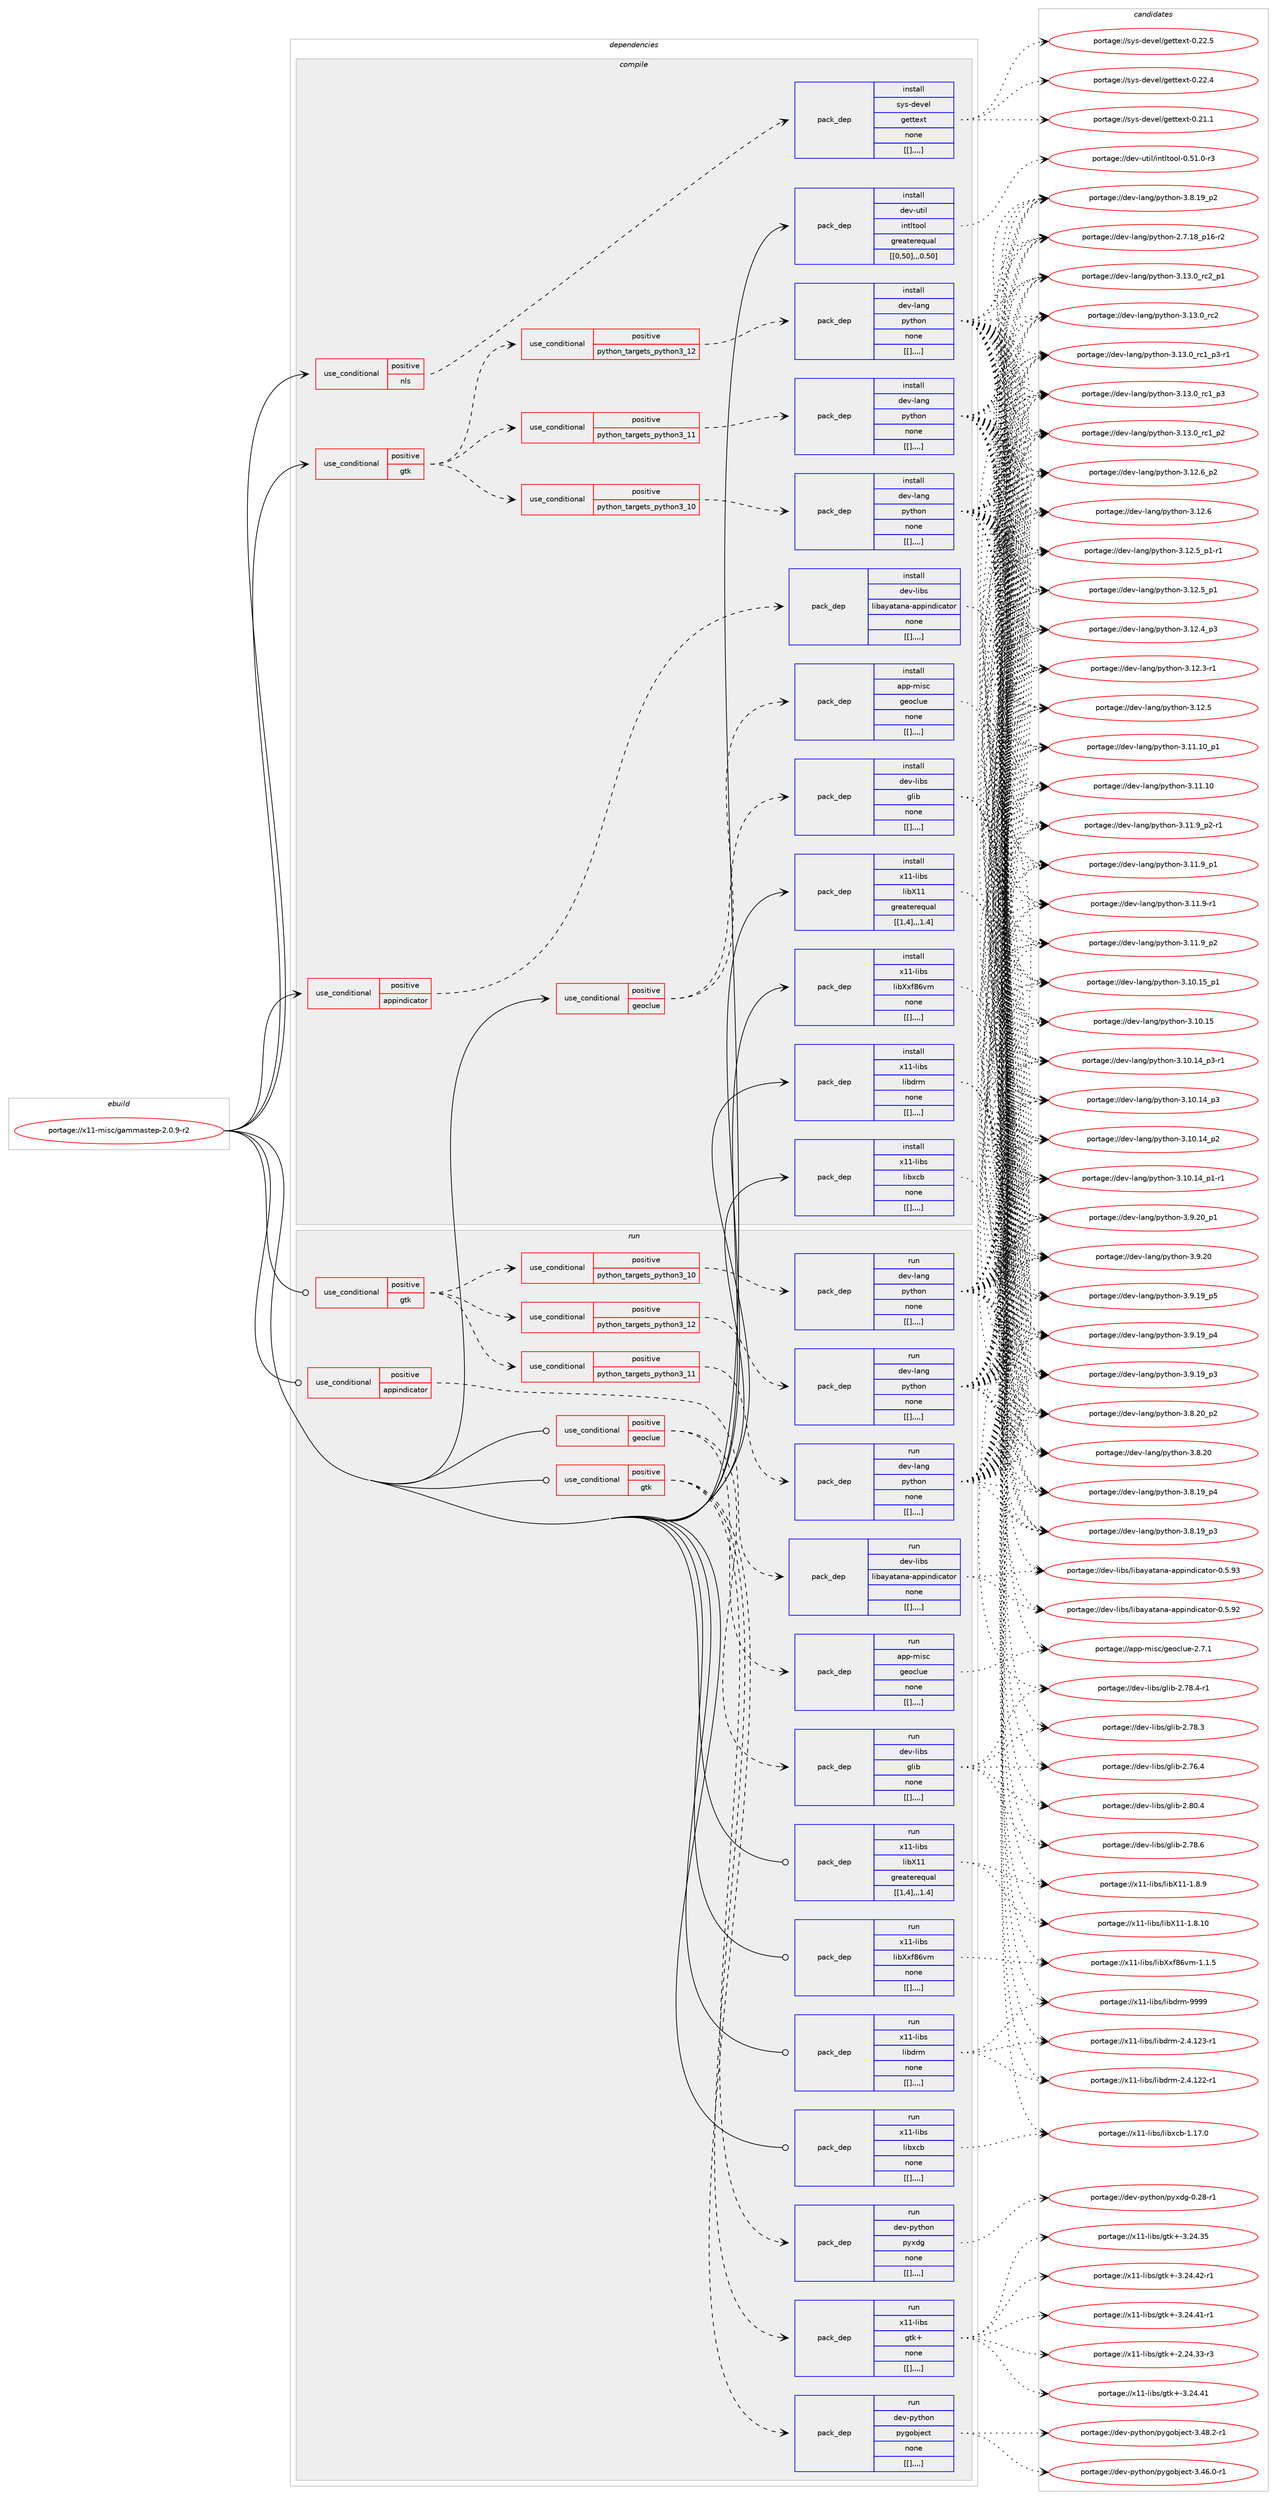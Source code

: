 digraph prolog {

# *************
# Graph options
# *************

newrank=true;
concentrate=true;
compound=true;
graph [rankdir=LR,fontname=Helvetica,fontsize=10,ranksep=1.5];#, ranksep=2.5, nodesep=0.2];
edge  [arrowhead=vee];
node  [fontname=Helvetica,fontsize=10];

# **********
# The ebuild
# **********

subgraph cluster_leftcol {
color=gray;
label=<<i>ebuild</i>>;
id [label="portage://x11-misc/gammastep-2.0.9-r2", color=red, width=4, href="../x11-misc/gammastep-2.0.9-r2.svg"];
}

# ****************
# The dependencies
# ****************

subgraph cluster_midcol {
color=gray;
label=<<i>dependencies</i>>;
subgraph cluster_compile {
fillcolor="#eeeeee";
style=filled;
label=<<i>compile</i>>;
subgraph cond127480 {
dependency474413 [label=<<TABLE BORDER="0" CELLBORDER="1" CELLSPACING="0" CELLPADDING="4"><TR><TD ROWSPAN="3" CELLPADDING="10">use_conditional</TD></TR><TR><TD>positive</TD></TR><TR><TD>appindicator</TD></TR></TABLE>>, shape=none, color=red];
subgraph pack343528 {
dependency474414 [label=<<TABLE BORDER="0" CELLBORDER="1" CELLSPACING="0" CELLPADDING="4" WIDTH="220"><TR><TD ROWSPAN="6" CELLPADDING="30">pack_dep</TD></TR><TR><TD WIDTH="110">install</TD></TR><TR><TD>dev-libs</TD></TR><TR><TD>libayatana-appindicator</TD></TR><TR><TD>none</TD></TR><TR><TD>[[],,,,]</TD></TR></TABLE>>, shape=none, color=blue];
}
dependency474413:e -> dependency474414:w [weight=20,style="dashed",arrowhead="vee"];
}
id:e -> dependency474413:w [weight=20,style="solid",arrowhead="vee"];
subgraph cond127481 {
dependency474415 [label=<<TABLE BORDER="0" CELLBORDER="1" CELLSPACING="0" CELLPADDING="4"><TR><TD ROWSPAN="3" CELLPADDING="10">use_conditional</TD></TR><TR><TD>positive</TD></TR><TR><TD>geoclue</TD></TR></TABLE>>, shape=none, color=red];
subgraph pack343529 {
dependency474416 [label=<<TABLE BORDER="0" CELLBORDER="1" CELLSPACING="0" CELLPADDING="4" WIDTH="220"><TR><TD ROWSPAN="6" CELLPADDING="30">pack_dep</TD></TR><TR><TD WIDTH="110">install</TD></TR><TR><TD>app-misc</TD></TR><TR><TD>geoclue</TD></TR><TR><TD>none</TD></TR><TR><TD>[[],,,,]</TD></TR></TABLE>>, shape=none, color=blue];
}
dependency474415:e -> dependency474416:w [weight=20,style="dashed",arrowhead="vee"];
subgraph pack343530 {
dependency474417 [label=<<TABLE BORDER="0" CELLBORDER="1" CELLSPACING="0" CELLPADDING="4" WIDTH="220"><TR><TD ROWSPAN="6" CELLPADDING="30">pack_dep</TD></TR><TR><TD WIDTH="110">install</TD></TR><TR><TD>dev-libs</TD></TR><TR><TD>glib</TD></TR><TR><TD>none</TD></TR><TR><TD>[[],,,,]</TD></TR></TABLE>>, shape=none, color=blue];
}
dependency474415:e -> dependency474417:w [weight=20,style="dashed",arrowhead="vee"];
}
id:e -> dependency474415:w [weight=20,style="solid",arrowhead="vee"];
subgraph cond127482 {
dependency474418 [label=<<TABLE BORDER="0" CELLBORDER="1" CELLSPACING="0" CELLPADDING="4"><TR><TD ROWSPAN="3" CELLPADDING="10">use_conditional</TD></TR><TR><TD>positive</TD></TR><TR><TD>gtk</TD></TR></TABLE>>, shape=none, color=red];
subgraph cond127483 {
dependency474419 [label=<<TABLE BORDER="0" CELLBORDER="1" CELLSPACING="0" CELLPADDING="4"><TR><TD ROWSPAN="3" CELLPADDING="10">use_conditional</TD></TR><TR><TD>positive</TD></TR><TR><TD>python_targets_python3_10</TD></TR></TABLE>>, shape=none, color=red];
subgraph pack343531 {
dependency474420 [label=<<TABLE BORDER="0" CELLBORDER="1" CELLSPACING="0" CELLPADDING="4" WIDTH="220"><TR><TD ROWSPAN="6" CELLPADDING="30">pack_dep</TD></TR><TR><TD WIDTH="110">install</TD></TR><TR><TD>dev-lang</TD></TR><TR><TD>python</TD></TR><TR><TD>none</TD></TR><TR><TD>[[],,,,]</TD></TR></TABLE>>, shape=none, color=blue];
}
dependency474419:e -> dependency474420:w [weight=20,style="dashed",arrowhead="vee"];
}
dependency474418:e -> dependency474419:w [weight=20,style="dashed",arrowhead="vee"];
subgraph cond127484 {
dependency474421 [label=<<TABLE BORDER="0" CELLBORDER="1" CELLSPACING="0" CELLPADDING="4"><TR><TD ROWSPAN="3" CELLPADDING="10">use_conditional</TD></TR><TR><TD>positive</TD></TR><TR><TD>python_targets_python3_11</TD></TR></TABLE>>, shape=none, color=red];
subgraph pack343532 {
dependency474422 [label=<<TABLE BORDER="0" CELLBORDER="1" CELLSPACING="0" CELLPADDING="4" WIDTH="220"><TR><TD ROWSPAN="6" CELLPADDING="30">pack_dep</TD></TR><TR><TD WIDTH="110">install</TD></TR><TR><TD>dev-lang</TD></TR><TR><TD>python</TD></TR><TR><TD>none</TD></TR><TR><TD>[[],,,,]</TD></TR></TABLE>>, shape=none, color=blue];
}
dependency474421:e -> dependency474422:w [weight=20,style="dashed",arrowhead="vee"];
}
dependency474418:e -> dependency474421:w [weight=20,style="dashed",arrowhead="vee"];
subgraph cond127485 {
dependency474423 [label=<<TABLE BORDER="0" CELLBORDER="1" CELLSPACING="0" CELLPADDING="4"><TR><TD ROWSPAN="3" CELLPADDING="10">use_conditional</TD></TR><TR><TD>positive</TD></TR><TR><TD>python_targets_python3_12</TD></TR></TABLE>>, shape=none, color=red];
subgraph pack343533 {
dependency474424 [label=<<TABLE BORDER="0" CELLBORDER="1" CELLSPACING="0" CELLPADDING="4" WIDTH="220"><TR><TD ROWSPAN="6" CELLPADDING="30">pack_dep</TD></TR><TR><TD WIDTH="110">install</TD></TR><TR><TD>dev-lang</TD></TR><TR><TD>python</TD></TR><TR><TD>none</TD></TR><TR><TD>[[],,,,]</TD></TR></TABLE>>, shape=none, color=blue];
}
dependency474423:e -> dependency474424:w [weight=20,style="dashed",arrowhead="vee"];
}
dependency474418:e -> dependency474423:w [weight=20,style="dashed",arrowhead="vee"];
}
id:e -> dependency474418:w [weight=20,style="solid",arrowhead="vee"];
subgraph cond127486 {
dependency474425 [label=<<TABLE BORDER="0" CELLBORDER="1" CELLSPACING="0" CELLPADDING="4"><TR><TD ROWSPAN="3" CELLPADDING="10">use_conditional</TD></TR><TR><TD>positive</TD></TR><TR><TD>nls</TD></TR></TABLE>>, shape=none, color=red];
subgraph pack343534 {
dependency474426 [label=<<TABLE BORDER="0" CELLBORDER="1" CELLSPACING="0" CELLPADDING="4" WIDTH="220"><TR><TD ROWSPAN="6" CELLPADDING="30">pack_dep</TD></TR><TR><TD WIDTH="110">install</TD></TR><TR><TD>sys-devel</TD></TR><TR><TD>gettext</TD></TR><TR><TD>none</TD></TR><TR><TD>[[],,,,]</TD></TR></TABLE>>, shape=none, color=blue];
}
dependency474425:e -> dependency474426:w [weight=20,style="dashed",arrowhead="vee"];
}
id:e -> dependency474425:w [weight=20,style="solid",arrowhead="vee"];
subgraph pack343535 {
dependency474427 [label=<<TABLE BORDER="0" CELLBORDER="1" CELLSPACING="0" CELLPADDING="4" WIDTH="220"><TR><TD ROWSPAN="6" CELLPADDING="30">pack_dep</TD></TR><TR><TD WIDTH="110">install</TD></TR><TR><TD>dev-util</TD></TR><TR><TD>intltool</TD></TR><TR><TD>greaterequal</TD></TR><TR><TD>[[0,50],,,0.50]</TD></TR></TABLE>>, shape=none, color=blue];
}
id:e -> dependency474427:w [weight=20,style="solid",arrowhead="vee"];
subgraph pack343536 {
dependency474428 [label=<<TABLE BORDER="0" CELLBORDER="1" CELLSPACING="0" CELLPADDING="4" WIDTH="220"><TR><TD ROWSPAN="6" CELLPADDING="30">pack_dep</TD></TR><TR><TD WIDTH="110">install</TD></TR><TR><TD>x11-libs</TD></TR><TR><TD>libX11</TD></TR><TR><TD>greaterequal</TD></TR><TR><TD>[[1,4],,,1.4]</TD></TR></TABLE>>, shape=none, color=blue];
}
id:e -> dependency474428:w [weight=20,style="solid",arrowhead="vee"];
subgraph pack343537 {
dependency474429 [label=<<TABLE BORDER="0" CELLBORDER="1" CELLSPACING="0" CELLPADDING="4" WIDTH="220"><TR><TD ROWSPAN="6" CELLPADDING="30">pack_dep</TD></TR><TR><TD WIDTH="110">install</TD></TR><TR><TD>x11-libs</TD></TR><TR><TD>libXxf86vm</TD></TR><TR><TD>none</TD></TR><TR><TD>[[],,,,]</TD></TR></TABLE>>, shape=none, color=blue];
}
id:e -> dependency474429:w [weight=20,style="solid",arrowhead="vee"];
subgraph pack343538 {
dependency474430 [label=<<TABLE BORDER="0" CELLBORDER="1" CELLSPACING="0" CELLPADDING="4" WIDTH="220"><TR><TD ROWSPAN="6" CELLPADDING="30">pack_dep</TD></TR><TR><TD WIDTH="110">install</TD></TR><TR><TD>x11-libs</TD></TR><TR><TD>libdrm</TD></TR><TR><TD>none</TD></TR><TR><TD>[[],,,,]</TD></TR></TABLE>>, shape=none, color=blue];
}
id:e -> dependency474430:w [weight=20,style="solid",arrowhead="vee"];
subgraph pack343539 {
dependency474431 [label=<<TABLE BORDER="0" CELLBORDER="1" CELLSPACING="0" CELLPADDING="4" WIDTH="220"><TR><TD ROWSPAN="6" CELLPADDING="30">pack_dep</TD></TR><TR><TD WIDTH="110">install</TD></TR><TR><TD>x11-libs</TD></TR><TR><TD>libxcb</TD></TR><TR><TD>none</TD></TR><TR><TD>[[],,,,]</TD></TR></TABLE>>, shape=none, color=blue];
}
id:e -> dependency474431:w [weight=20,style="solid",arrowhead="vee"];
}
subgraph cluster_compileandrun {
fillcolor="#eeeeee";
style=filled;
label=<<i>compile and run</i>>;
}
subgraph cluster_run {
fillcolor="#eeeeee";
style=filled;
label=<<i>run</i>>;
subgraph cond127487 {
dependency474432 [label=<<TABLE BORDER="0" CELLBORDER="1" CELLSPACING="0" CELLPADDING="4"><TR><TD ROWSPAN="3" CELLPADDING="10">use_conditional</TD></TR><TR><TD>positive</TD></TR><TR><TD>appindicator</TD></TR></TABLE>>, shape=none, color=red];
subgraph pack343540 {
dependency474433 [label=<<TABLE BORDER="0" CELLBORDER="1" CELLSPACING="0" CELLPADDING="4" WIDTH="220"><TR><TD ROWSPAN="6" CELLPADDING="30">pack_dep</TD></TR><TR><TD WIDTH="110">run</TD></TR><TR><TD>dev-libs</TD></TR><TR><TD>libayatana-appindicator</TD></TR><TR><TD>none</TD></TR><TR><TD>[[],,,,]</TD></TR></TABLE>>, shape=none, color=blue];
}
dependency474432:e -> dependency474433:w [weight=20,style="dashed",arrowhead="vee"];
}
id:e -> dependency474432:w [weight=20,style="solid",arrowhead="odot"];
subgraph cond127488 {
dependency474434 [label=<<TABLE BORDER="0" CELLBORDER="1" CELLSPACING="0" CELLPADDING="4"><TR><TD ROWSPAN="3" CELLPADDING="10">use_conditional</TD></TR><TR><TD>positive</TD></TR><TR><TD>geoclue</TD></TR></TABLE>>, shape=none, color=red];
subgraph pack343541 {
dependency474435 [label=<<TABLE BORDER="0" CELLBORDER="1" CELLSPACING="0" CELLPADDING="4" WIDTH="220"><TR><TD ROWSPAN="6" CELLPADDING="30">pack_dep</TD></TR><TR><TD WIDTH="110">run</TD></TR><TR><TD>app-misc</TD></TR><TR><TD>geoclue</TD></TR><TR><TD>none</TD></TR><TR><TD>[[],,,,]</TD></TR></TABLE>>, shape=none, color=blue];
}
dependency474434:e -> dependency474435:w [weight=20,style="dashed",arrowhead="vee"];
subgraph pack343542 {
dependency474436 [label=<<TABLE BORDER="0" CELLBORDER="1" CELLSPACING="0" CELLPADDING="4" WIDTH="220"><TR><TD ROWSPAN="6" CELLPADDING="30">pack_dep</TD></TR><TR><TD WIDTH="110">run</TD></TR><TR><TD>dev-libs</TD></TR><TR><TD>glib</TD></TR><TR><TD>none</TD></TR><TR><TD>[[],,,,]</TD></TR></TABLE>>, shape=none, color=blue];
}
dependency474434:e -> dependency474436:w [weight=20,style="dashed",arrowhead="vee"];
}
id:e -> dependency474434:w [weight=20,style="solid",arrowhead="odot"];
subgraph cond127489 {
dependency474437 [label=<<TABLE BORDER="0" CELLBORDER="1" CELLSPACING="0" CELLPADDING="4"><TR><TD ROWSPAN="3" CELLPADDING="10">use_conditional</TD></TR><TR><TD>positive</TD></TR><TR><TD>gtk</TD></TR></TABLE>>, shape=none, color=red];
subgraph cond127490 {
dependency474438 [label=<<TABLE BORDER="0" CELLBORDER="1" CELLSPACING="0" CELLPADDING="4"><TR><TD ROWSPAN="3" CELLPADDING="10">use_conditional</TD></TR><TR><TD>positive</TD></TR><TR><TD>python_targets_python3_10</TD></TR></TABLE>>, shape=none, color=red];
subgraph pack343543 {
dependency474439 [label=<<TABLE BORDER="0" CELLBORDER="1" CELLSPACING="0" CELLPADDING="4" WIDTH="220"><TR><TD ROWSPAN="6" CELLPADDING="30">pack_dep</TD></TR><TR><TD WIDTH="110">run</TD></TR><TR><TD>dev-lang</TD></TR><TR><TD>python</TD></TR><TR><TD>none</TD></TR><TR><TD>[[],,,,]</TD></TR></TABLE>>, shape=none, color=blue];
}
dependency474438:e -> dependency474439:w [weight=20,style="dashed",arrowhead="vee"];
}
dependency474437:e -> dependency474438:w [weight=20,style="dashed",arrowhead="vee"];
subgraph cond127491 {
dependency474440 [label=<<TABLE BORDER="0" CELLBORDER="1" CELLSPACING="0" CELLPADDING="4"><TR><TD ROWSPAN="3" CELLPADDING="10">use_conditional</TD></TR><TR><TD>positive</TD></TR><TR><TD>python_targets_python3_11</TD></TR></TABLE>>, shape=none, color=red];
subgraph pack343544 {
dependency474441 [label=<<TABLE BORDER="0" CELLBORDER="1" CELLSPACING="0" CELLPADDING="4" WIDTH="220"><TR><TD ROWSPAN="6" CELLPADDING="30">pack_dep</TD></TR><TR><TD WIDTH="110">run</TD></TR><TR><TD>dev-lang</TD></TR><TR><TD>python</TD></TR><TR><TD>none</TD></TR><TR><TD>[[],,,,]</TD></TR></TABLE>>, shape=none, color=blue];
}
dependency474440:e -> dependency474441:w [weight=20,style="dashed",arrowhead="vee"];
}
dependency474437:e -> dependency474440:w [weight=20,style="dashed",arrowhead="vee"];
subgraph cond127492 {
dependency474442 [label=<<TABLE BORDER="0" CELLBORDER="1" CELLSPACING="0" CELLPADDING="4"><TR><TD ROWSPAN="3" CELLPADDING="10">use_conditional</TD></TR><TR><TD>positive</TD></TR><TR><TD>python_targets_python3_12</TD></TR></TABLE>>, shape=none, color=red];
subgraph pack343545 {
dependency474443 [label=<<TABLE BORDER="0" CELLBORDER="1" CELLSPACING="0" CELLPADDING="4" WIDTH="220"><TR><TD ROWSPAN="6" CELLPADDING="30">pack_dep</TD></TR><TR><TD WIDTH="110">run</TD></TR><TR><TD>dev-lang</TD></TR><TR><TD>python</TD></TR><TR><TD>none</TD></TR><TR><TD>[[],,,,]</TD></TR></TABLE>>, shape=none, color=blue];
}
dependency474442:e -> dependency474443:w [weight=20,style="dashed",arrowhead="vee"];
}
dependency474437:e -> dependency474442:w [weight=20,style="dashed",arrowhead="vee"];
}
id:e -> dependency474437:w [weight=20,style="solid",arrowhead="odot"];
subgraph cond127493 {
dependency474444 [label=<<TABLE BORDER="0" CELLBORDER="1" CELLSPACING="0" CELLPADDING="4"><TR><TD ROWSPAN="3" CELLPADDING="10">use_conditional</TD></TR><TR><TD>positive</TD></TR><TR><TD>gtk</TD></TR></TABLE>>, shape=none, color=red];
subgraph pack343546 {
dependency474445 [label=<<TABLE BORDER="0" CELLBORDER="1" CELLSPACING="0" CELLPADDING="4" WIDTH="220"><TR><TD ROWSPAN="6" CELLPADDING="30">pack_dep</TD></TR><TR><TD WIDTH="110">run</TD></TR><TR><TD>dev-python</TD></TR><TR><TD>pygobject</TD></TR><TR><TD>none</TD></TR><TR><TD>[[],,,,]</TD></TR></TABLE>>, shape=none, color=blue];
}
dependency474444:e -> dependency474445:w [weight=20,style="dashed",arrowhead="vee"];
subgraph pack343547 {
dependency474446 [label=<<TABLE BORDER="0" CELLBORDER="1" CELLSPACING="0" CELLPADDING="4" WIDTH="220"><TR><TD ROWSPAN="6" CELLPADDING="30">pack_dep</TD></TR><TR><TD WIDTH="110">run</TD></TR><TR><TD>x11-libs</TD></TR><TR><TD>gtk+</TD></TR><TR><TD>none</TD></TR><TR><TD>[[],,,,]</TD></TR></TABLE>>, shape=none, color=blue];
}
dependency474444:e -> dependency474446:w [weight=20,style="dashed",arrowhead="vee"];
subgraph pack343548 {
dependency474447 [label=<<TABLE BORDER="0" CELLBORDER="1" CELLSPACING="0" CELLPADDING="4" WIDTH="220"><TR><TD ROWSPAN="6" CELLPADDING="30">pack_dep</TD></TR><TR><TD WIDTH="110">run</TD></TR><TR><TD>dev-python</TD></TR><TR><TD>pyxdg</TD></TR><TR><TD>none</TD></TR><TR><TD>[[],,,,]</TD></TR></TABLE>>, shape=none, color=blue];
}
dependency474444:e -> dependency474447:w [weight=20,style="dashed",arrowhead="vee"];
}
id:e -> dependency474444:w [weight=20,style="solid",arrowhead="odot"];
subgraph pack343549 {
dependency474448 [label=<<TABLE BORDER="0" CELLBORDER="1" CELLSPACING="0" CELLPADDING="4" WIDTH="220"><TR><TD ROWSPAN="6" CELLPADDING="30">pack_dep</TD></TR><TR><TD WIDTH="110">run</TD></TR><TR><TD>x11-libs</TD></TR><TR><TD>libX11</TD></TR><TR><TD>greaterequal</TD></TR><TR><TD>[[1,4],,,1.4]</TD></TR></TABLE>>, shape=none, color=blue];
}
id:e -> dependency474448:w [weight=20,style="solid",arrowhead="odot"];
subgraph pack343550 {
dependency474449 [label=<<TABLE BORDER="0" CELLBORDER="1" CELLSPACING="0" CELLPADDING="4" WIDTH="220"><TR><TD ROWSPAN="6" CELLPADDING="30">pack_dep</TD></TR><TR><TD WIDTH="110">run</TD></TR><TR><TD>x11-libs</TD></TR><TR><TD>libXxf86vm</TD></TR><TR><TD>none</TD></TR><TR><TD>[[],,,,]</TD></TR></TABLE>>, shape=none, color=blue];
}
id:e -> dependency474449:w [weight=20,style="solid",arrowhead="odot"];
subgraph pack343551 {
dependency474450 [label=<<TABLE BORDER="0" CELLBORDER="1" CELLSPACING="0" CELLPADDING="4" WIDTH="220"><TR><TD ROWSPAN="6" CELLPADDING="30">pack_dep</TD></TR><TR><TD WIDTH="110">run</TD></TR><TR><TD>x11-libs</TD></TR><TR><TD>libdrm</TD></TR><TR><TD>none</TD></TR><TR><TD>[[],,,,]</TD></TR></TABLE>>, shape=none, color=blue];
}
id:e -> dependency474450:w [weight=20,style="solid",arrowhead="odot"];
subgraph pack343552 {
dependency474451 [label=<<TABLE BORDER="0" CELLBORDER="1" CELLSPACING="0" CELLPADDING="4" WIDTH="220"><TR><TD ROWSPAN="6" CELLPADDING="30">pack_dep</TD></TR><TR><TD WIDTH="110">run</TD></TR><TR><TD>x11-libs</TD></TR><TR><TD>libxcb</TD></TR><TR><TD>none</TD></TR><TR><TD>[[],,,,]</TD></TR></TABLE>>, shape=none, color=blue];
}
id:e -> dependency474451:w [weight=20,style="solid",arrowhead="odot"];
}
}

# **************
# The candidates
# **************

subgraph cluster_choices {
rank=same;
color=gray;
label=<<i>candidates</i>>;

subgraph choice343528 {
color=black;
nodesep=1;
choice10010111845108105981154710810598971219711697110974597112112105110100105999711611111445484653465751 [label="portage://dev-libs/libayatana-appindicator-0.5.93", color=red, width=4,href="../dev-libs/libayatana-appindicator-0.5.93.svg"];
choice10010111845108105981154710810598971219711697110974597112112105110100105999711611111445484653465750 [label="portage://dev-libs/libayatana-appindicator-0.5.92", color=red, width=4,href="../dev-libs/libayatana-appindicator-0.5.92.svg"];
dependency474414:e -> choice10010111845108105981154710810598971219711697110974597112112105110100105999711611111445484653465751:w [style=dotted,weight="100"];
dependency474414:e -> choice10010111845108105981154710810598971219711697110974597112112105110100105999711611111445484653465750:w [style=dotted,weight="100"];
}
subgraph choice343529 {
color=black;
nodesep=1;
choice9711211245109105115994710310111199108117101455046554649 [label="portage://app-misc/geoclue-2.7.1", color=red, width=4,href="../app-misc/geoclue-2.7.1.svg"];
dependency474416:e -> choice9711211245109105115994710310111199108117101455046554649:w [style=dotted,weight="100"];
}
subgraph choice343530 {
color=black;
nodesep=1;
choice1001011184510810598115471031081059845504656484652 [label="portage://dev-libs/glib-2.80.4", color=red, width=4,href="../dev-libs/glib-2.80.4.svg"];
choice1001011184510810598115471031081059845504655564654 [label="portage://dev-libs/glib-2.78.6", color=red, width=4,href="../dev-libs/glib-2.78.6.svg"];
choice10010111845108105981154710310810598455046555646524511449 [label="portage://dev-libs/glib-2.78.4-r1", color=red, width=4,href="../dev-libs/glib-2.78.4-r1.svg"];
choice1001011184510810598115471031081059845504655564651 [label="portage://dev-libs/glib-2.78.3", color=red, width=4,href="../dev-libs/glib-2.78.3.svg"];
choice1001011184510810598115471031081059845504655544652 [label="portage://dev-libs/glib-2.76.4", color=red, width=4,href="../dev-libs/glib-2.76.4.svg"];
dependency474417:e -> choice1001011184510810598115471031081059845504656484652:w [style=dotted,weight="100"];
dependency474417:e -> choice1001011184510810598115471031081059845504655564654:w [style=dotted,weight="100"];
dependency474417:e -> choice10010111845108105981154710310810598455046555646524511449:w [style=dotted,weight="100"];
dependency474417:e -> choice1001011184510810598115471031081059845504655564651:w [style=dotted,weight="100"];
dependency474417:e -> choice1001011184510810598115471031081059845504655544652:w [style=dotted,weight="100"];
}
subgraph choice343531 {
color=black;
nodesep=1;
choice100101118451089711010347112121116104111110455146495146489511499509511249 [label="portage://dev-lang/python-3.13.0_rc2_p1", color=red, width=4,href="../dev-lang/python-3.13.0_rc2_p1.svg"];
choice10010111845108971101034711212111610411111045514649514648951149950 [label="portage://dev-lang/python-3.13.0_rc2", color=red, width=4,href="../dev-lang/python-3.13.0_rc2.svg"];
choice1001011184510897110103471121211161041111104551464951464895114994995112514511449 [label="portage://dev-lang/python-3.13.0_rc1_p3-r1", color=red, width=4,href="../dev-lang/python-3.13.0_rc1_p3-r1.svg"];
choice100101118451089711010347112121116104111110455146495146489511499499511251 [label="portage://dev-lang/python-3.13.0_rc1_p3", color=red, width=4,href="../dev-lang/python-3.13.0_rc1_p3.svg"];
choice100101118451089711010347112121116104111110455146495146489511499499511250 [label="portage://dev-lang/python-3.13.0_rc1_p2", color=red, width=4,href="../dev-lang/python-3.13.0_rc1_p2.svg"];
choice100101118451089711010347112121116104111110455146495046549511250 [label="portage://dev-lang/python-3.12.6_p2", color=red, width=4,href="../dev-lang/python-3.12.6_p2.svg"];
choice10010111845108971101034711212111610411111045514649504654 [label="portage://dev-lang/python-3.12.6", color=red, width=4,href="../dev-lang/python-3.12.6.svg"];
choice1001011184510897110103471121211161041111104551464950465395112494511449 [label="portage://dev-lang/python-3.12.5_p1-r1", color=red, width=4,href="../dev-lang/python-3.12.5_p1-r1.svg"];
choice100101118451089711010347112121116104111110455146495046539511249 [label="portage://dev-lang/python-3.12.5_p1", color=red, width=4,href="../dev-lang/python-3.12.5_p1.svg"];
choice10010111845108971101034711212111610411111045514649504653 [label="portage://dev-lang/python-3.12.5", color=red, width=4,href="../dev-lang/python-3.12.5.svg"];
choice100101118451089711010347112121116104111110455146495046529511251 [label="portage://dev-lang/python-3.12.4_p3", color=red, width=4,href="../dev-lang/python-3.12.4_p3.svg"];
choice100101118451089711010347112121116104111110455146495046514511449 [label="portage://dev-lang/python-3.12.3-r1", color=red, width=4,href="../dev-lang/python-3.12.3-r1.svg"];
choice10010111845108971101034711212111610411111045514649494649489511249 [label="portage://dev-lang/python-3.11.10_p1", color=red, width=4,href="../dev-lang/python-3.11.10_p1.svg"];
choice1001011184510897110103471121211161041111104551464949464948 [label="portage://dev-lang/python-3.11.10", color=red, width=4,href="../dev-lang/python-3.11.10.svg"];
choice1001011184510897110103471121211161041111104551464949465795112504511449 [label="portage://dev-lang/python-3.11.9_p2-r1", color=red, width=4,href="../dev-lang/python-3.11.9_p2-r1.svg"];
choice100101118451089711010347112121116104111110455146494946579511250 [label="portage://dev-lang/python-3.11.9_p2", color=red, width=4,href="../dev-lang/python-3.11.9_p2.svg"];
choice100101118451089711010347112121116104111110455146494946579511249 [label="portage://dev-lang/python-3.11.9_p1", color=red, width=4,href="../dev-lang/python-3.11.9_p1.svg"];
choice100101118451089711010347112121116104111110455146494946574511449 [label="portage://dev-lang/python-3.11.9-r1", color=red, width=4,href="../dev-lang/python-3.11.9-r1.svg"];
choice10010111845108971101034711212111610411111045514649484649539511249 [label="portage://dev-lang/python-3.10.15_p1", color=red, width=4,href="../dev-lang/python-3.10.15_p1.svg"];
choice1001011184510897110103471121211161041111104551464948464953 [label="portage://dev-lang/python-3.10.15", color=red, width=4,href="../dev-lang/python-3.10.15.svg"];
choice100101118451089711010347112121116104111110455146494846495295112514511449 [label="portage://dev-lang/python-3.10.14_p3-r1", color=red, width=4,href="../dev-lang/python-3.10.14_p3-r1.svg"];
choice10010111845108971101034711212111610411111045514649484649529511251 [label="portage://dev-lang/python-3.10.14_p3", color=red, width=4,href="../dev-lang/python-3.10.14_p3.svg"];
choice10010111845108971101034711212111610411111045514649484649529511250 [label="portage://dev-lang/python-3.10.14_p2", color=red, width=4,href="../dev-lang/python-3.10.14_p2.svg"];
choice100101118451089711010347112121116104111110455146494846495295112494511449 [label="portage://dev-lang/python-3.10.14_p1-r1", color=red, width=4,href="../dev-lang/python-3.10.14_p1-r1.svg"];
choice100101118451089711010347112121116104111110455146574650489511249 [label="portage://dev-lang/python-3.9.20_p1", color=red, width=4,href="../dev-lang/python-3.9.20_p1.svg"];
choice10010111845108971101034711212111610411111045514657465048 [label="portage://dev-lang/python-3.9.20", color=red, width=4,href="../dev-lang/python-3.9.20.svg"];
choice100101118451089711010347112121116104111110455146574649579511253 [label="portage://dev-lang/python-3.9.19_p5", color=red, width=4,href="../dev-lang/python-3.9.19_p5.svg"];
choice100101118451089711010347112121116104111110455146574649579511252 [label="portage://dev-lang/python-3.9.19_p4", color=red, width=4,href="../dev-lang/python-3.9.19_p4.svg"];
choice100101118451089711010347112121116104111110455146574649579511251 [label="portage://dev-lang/python-3.9.19_p3", color=red, width=4,href="../dev-lang/python-3.9.19_p3.svg"];
choice100101118451089711010347112121116104111110455146564650489511250 [label="portage://dev-lang/python-3.8.20_p2", color=red, width=4,href="../dev-lang/python-3.8.20_p2.svg"];
choice10010111845108971101034711212111610411111045514656465048 [label="portage://dev-lang/python-3.8.20", color=red, width=4,href="../dev-lang/python-3.8.20.svg"];
choice100101118451089711010347112121116104111110455146564649579511252 [label="portage://dev-lang/python-3.8.19_p4", color=red, width=4,href="../dev-lang/python-3.8.19_p4.svg"];
choice100101118451089711010347112121116104111110455146564649579511251 [label="portage://dev-lang/python-3.8.19_p3", color=red, width=4,href="../dev-lang/python-3.8.19_p3.svg"];
choice100101118451089711010347112121116104111110455146564649579511250 [label="portage://dev-lang/python-3.8.19_p2", color=red, width=4,href="../dev-lang/python-3.8.19_p2.svg"];
choice100101118451089711010347112121116104111110455046554649569511249544511450 [label="portage://dev-lang/python-2.7.18_p16-r2", color=red, width=4,href="../dev-lang/python-2.7.18_p16-r2.svg"];
dependency474420:e -> choice100101118451089711010347112121116104111110455146495146489511499509511249:w [style=dotted,weight="100"];
dependency474420:e -> choice10010111845108971101034711212111610411111045514649514648951149950:w [style=dotted,weight="100"];
dependency474420:e -> choice1001011184510897110103471121211161041111104551464951464895114994995112514511449:w [style=dotted,weight="100"];
dependency474420:e -> choice100101118451089711010347112121116104111110455146495146489511499499511251:w [style=dotted,weight="100"];
dependency474420:e -> choice100101118451089711010347112121116104111110455146495146489511499499511250:w [style=dotted,weight="100"];
dependency474420:e -> choice100101118451089711010347112121116104111110455146495046549511250:w [style=dotted,weight="100"];
dependency474420:e -> choice10010111845108971101034711212111610411111045514649504654:w [style=dotted,weight="100"];
dependency474420:e -> choice1001011184510897110103471121211161041111104551464950465395112494511449:w [style=dotted,weight="100"];
dependency474420:e -> choice100101118451089711010347112121116104111110455146495046539511249:w [style=dotted,weight="100"];
dependency474420:e -> choice10010111845108971101034711212111610411111045514649504653:w [style=dotted,weight="100"];
dependency474420:e -> choice100101118451089711010347112121116104111110455146495046529511251:w [style=dotted,weight="100"];
dependency474420:e -> choice100101118451089711010347112121116104111110455146495046514511449:w [style=dotted,weight="100"];
dependency474420:e -> choice10010111845108971101034711212111610411111045514649494649489511249:w [style=dotted,weight="100"];
dependency474420:e -> choice1001011184510897110103471121211161041111104551464949464948:w [style=dotted,weight="100"];
dependency474420:e -> choice1001011184510897110103471121211161041111104551464949465795112504511449:w [style=dotted,weight="100"];
dependency474420:e -> choice100101118451089711010347112121116104111110455146494946579511250:w [style=dotted,weight="100"];
dependency474420:e -> choice100101118451089711010347112121116104111110455146494946579511249:w [style=dotted,weight="100"];
dependency474420:e -> choice100101118451089711010347112121116104111110455146494946574511449:w [style=dotted,weight="100"];
dependency474420:e -> choice10010111845108971101034711212111610411111045514649484649539511249:w [style=dotted,weight="100"];
dependency474420:e -> choice1001011184510897110103471121211161041111104551464948464953:w [style=dotted,weight="100"];
dependency474420:e -> choice100101118451089711010347112121116104111110455146494846495295112514511449:w [style=dotted,weight="100"];
dependency474420:e -> choice10010111845108971101034711212111610411111045514649484649529511251:w [style=dotted,weight="100"];
dependency474420:e -> choice10010111845108971101034711212111610411111045514649484649529511250:w [style=dotted,weight="100"];
dependency474420:e -> choice100101118451089711010347112121116104111110455146494846495295112494511449:w [style=dotted,weight="100"];
dependency474420:e -> choice100101118451089711010347112121116104111110455146574650489511249:w [style=dotted,weight="100"];
dependency474420:e -> choice10010111845108971101034711212111610411111045514657465048:w [style=dotted,weight="100"];
dependency474420:e -> choice100101118451089711010347112121116104111110455146574649579511253:w [style=dotted,weight="100"];
dependency474420:e -> choice100101118451089711010347112121116104111110455146574649579511252:w [style=dotted,weight="100"];
dependency474420:e -> choice100101118451089711010347112121116104111110455146574649579511251:w [style=dotted,weight="100"];
dependency474420:e -> choice100101118451089711010347112121116104111110455146564650489511250:w [style=dotted,weight="100"];
dependency474420:e -> choice10010111845108971101034711212111610411111045514656465048:w [style=dotted,weight="100"];
dependency474420:e -> choice100101118451089711010347112121116104111110455146564649579511252:w [style=dotted,weight="100"];
dependency474420:e -> choice100101118451089711010347112121116104111110455146564649579511251:w [style=dotted,weight="100"];
dependency474420:e -> choice100101118451089711010347112121116104111110455146564649579511250:w [style=dotted,weight="100"];
dependency474420:e -> choice100101118451089711010347112121116104111110455046554649569511249544511450:w [style=dotted,weight="100"];
}
subgraph choice343532 {
color=black;
nodesep=1;
choice100101118451089711010347112121116104111110455146495146489511499509511249 [label="portage://dev-lang/python-3.13.0_rc2_p1", color=red, width=4,href="../dev-lang/python-3.13.0_rc2_p1.svg"];
choice10010111845108971101034711212111610411111045514649514648951149950 [label="portage://dev-lang/python-3.13.0_rc2", color=red, width=4,href="../dev-lang/python-3.13.0_rc2.svg"];
choice1001011184510897110103471121211161041111104551464951464895114994995112514511449 [label="portage://dev-lang/python-3.13.0_rc1_p3-r1", color=red, width=4,href="../dev-lang/python-3.13.0_rc1_p3-r1.svg"];
choice100101118451089711010347112121116104111110455146495146489511499499511251 [label="portage://dev-lang/python-3.13.0_rc1_p3", color=red, width=4,href="../dev-lang/python-3.13.0_rc1_p3.svg"];
choice100101118451089711010347112121116104111110455146495146489511499499511250 [label="portage://dev-lang/python-3.13.0_rc1_p2", color=red, width=4,href="../dev-lang/python-3.13.0_rc1_p2.svg"];
choice100101118451089711010347112121116104111110455146495046549511250 [label="portage://dev-lang/python-3.12.6_p2", color=red, width=4,href="../dev-lang/python-3.12.6_p2.svg"];
choice10010111845108971101034711212111610411111045514649504654 [label="portage://dev-lang/python-3.12.6", color=red, width=4,href="../dev-lang/python-3.12.6.svg"];
choice1001011184510897110103471121211161041111104551464950465395112494511449 [label="portage://dev-lang/python-3.12.5_p1-r1", color=red, width=4,href="../dev-lang/python-3.12.5_p1-r1.svg"];
choice100101118451089711010347112121116104111110455146495046539511249 [label="portage://dev-lang/python-3.12.5_p1", color=red, width=4,href="../dev-lang/python-3.12.5_p1.svg"];
choice10010111845108971101034711212111610411111045514649504653 [label="portage://dev-lang/python-3.12.5", color=red, width=4,href="../dev-lang/python-3.12.5.svg"];
choice100101118451089711010347112121116104111110455146495046529511251 [label="portage://dev-lang/python-3.12.4_p3", color=red, width=4,href="../dev-lang/python-3.12.4_p3.svg"];
choice100101118451089711010347112121116104111110455146495046514511449 [label="portage://dev-lang/python-3.12.3-r1", color=red, width=4,href="../dev-lang/python-3.12.3-r1.svg"];
choice10010111845108971101034711212111610411111045514649494649489511249 [label="portage://dev-lang/python-3.11.10_p1", color=red, width=4,href="../dev-lang/python-3.11.10_p1.svg"];
choice1001011184510897110103471121211161041111104551464949464948 [label="portage://dev-lang/python-3.11.10", color=red, width=4,href="../dev-lang/python-3.11.10.svg"];
choice1001011184510897110103471121211161041111104551464949465795112504511449 [label="portage://dev-lang/python-3.11.9_p2-r1", color=red, width=4,href="../dev-lang/python-3.11.9_p2-r1.svg"];
choice100101118451089711010347112121116104111110455146494946579511250 [label="portage://dev-lang/python-3.11.9_p2", color=red, width=4,href="../dev-lang/python-3.11.9_p2.svg"];
choice100101118451089711010347112121116104111110455146494946579511249 [label="portage://dev-lang/python-3.11.9_p1", color=red, width=4,href="../dev-lang/python-3.11.9_p1.svg"];
choice100101118451089711010347112121116104111110455146494946574511449 [label="portage://dev-lang/python-3.11.9-r1", color=red, width=4,href="../dev-lang/python-3.11.9-r1.svg"];
choice10010111845108971101034711212111610411111045514649484649539511249 [label="portage://dev-lang/python-3.10.15_p1", color=red, width=4,href="../dev-lang/python-3.10.15_p1.svg"];
choice1001011184510897110103471121211161041111104551464948464953 [label="portage://dev-lang/python-3.10.15", color=red, width=4,href="../dev-lang/python-3.10.15.svg"];
choice100101118451089711010347112121116104111110455146494846495295112514511449 [label="portage://dev-lang/python-3.10.14_p3-r1", color=red, width=4,href="../dev-lang/python-3.10.14_p3-r1.svg"];
choice10010111845108971101034711212111610411111045514649484649529511251 [label="portage://dev-lang/python-3.10.14_p3", color=red, width=4,href="../dev-lang/python-3.10.14_p3.svg"];
choice10010111845108971101034711212111610411111045514649484649529511250 [label="portage://dev-lang/python-3.10.14_p2", color=red, width=4,href="../dev-lang/python-3.10.14_p2.svg"];
choice100101118451089711010347112121116104111110455146494846495295112494511449 [label="portage://dev-lang/python-3.10.14_p1-r1", color=red, width=4,href="../dev-lang/python-3.10.14_p1-r1.svg"];
choice100101118451089711010347112121116104111110455146574650489511249 [label="portage://dev-lang/python-3.9.20_p1", color=red, width=4,href="../dev-lang/python-3.9.20_p1.svg"];
choice10010111845108971101034711212111610411111045514657465048 [label="portage://dev-lang/python-3.9.20", color=red, width=4,href="../dev-lang/python-3.9.20.svg"];
choice100101118451089711010347112121116104111110455146574649579511253 [label="portage://dev-lang/python-3.9.19_p5", color=red, width=4,href="../dev-lang/python-3.9.19_p5.svg"];
choice100101118451089711010347112121116104111110455146574649579511252 [label="portage://dev-lang/python-3.9.19_p4", color=red, width=4,href="../dev-lang/python-3.9.19_p4.svg"];
choice100101118451089711010347112121116104111110455146574649579511251 [label="portage://dev-lang/python-3.9.19_p3", color=red, width=4,href="../dev-lang/python-3.9.19_p3.svg"];
choice100101118451089711010347112121116104111110455146564650489511250 [label="portage://dev-lang/python-3.8.20_p2", color=red, width=4,href="../dev-lang/python-3.8.20_p2.svg"];
choice10010111845108971101034711212111610411111045514656465048 [label="portage://dev-lang/python-3.8.20", color=red, width=4,href="../dev-lang/python-3.8.20.svg"];
choice100101118451089711010347112121116104111110455146564649579511252 [label="portage://dev-lang/python-3.8.19_p4", color=red, width=4,href="../dev-lang/python-3.8.19_p4.svg"];
choice100101118451089711010347112121116104111110455146564649579511251 [label="portage://dev-lang/python-3.8.19_p3", color=red, width=4,href="../dev-lang/python-3.8.19_p3.svg"];
choice100101118451089711010347112121116104111110455146564649579511250 [label="portage://dev-lang/python-3.8.19_p2", color=red, width=4,href="../dev-lang/python-3.8.19_p2.svg"];
choice100101118451089711010347112121116104111110455046554649569511249544511450 [label="portage://dev-lang/python-2.7.18_p16-r2", color=red, width=4,href="../dev-lang/python-2.7.18_p16-r2.svg"];
dependency474422:e -> choice100101118451089711010347112121116104111110455146495146489511499509511249:w [style=dotted,weight="100"];
dependency474422:e -> choice10010111845108971101034711212111610411111045514649514648951149950:w [style=dotted,weight="100"];
dependency474422:e -> choice1001011184510897110103471121211161041111104551464951464895114994995112514511449:w [style=dotted,weight="100"];
dependency474422:e -> choice100101118451089711010347112121116104111110455146495146489511499499511251:w [style=dotted,weight="100"];
dependency474422:e -> choice100101118451089711010347112121116104111110455146495146489511499499511250:w [style=dotted,weight="100"];
dependency474422:e -> choice100101118451089711010347112121116104111110455146495046549511250:w [style=dotted,weight="100"];
dependency474422:e -> choice10010111845108971101034711212111610411111045514649504654:w [style=dotted,weight="100"];
dependency474422:e -> choice1001011184510897110103471121211161041111104551464950465395112494511449:w [style=dotted,weight="100"];
dependency474422:e -> choice100101118451089711010347112121116104111110455146495046539511249:w [style=dotted,weight="100"];
dependency474422:e -> choice10010111845108971101034711212111610411111045514649504653:w [style=dotted,weight="100"];
dependency474422:e -> choice100101118451089711010347112121116104111110455146495046529511251:w [style=dotted,weight="100"];
dependency474422:e -> choice100101118451089711010347112121116104111110455146495046514511449:w [style=dotted,weight="100"];
dependency474422:e -> choice10010111845108971101034711212111610411111045514649494649489511249:w [style=dotted,weight="100"];
dependency474422:e -> choice1001011184510897110103471121211161041111104551464949464948:w [style=dotted,weight="100"];
dependency474422:e -> choice1001011184510897110103471121211161041111104551464949465795112504511449:w [style=dotted,weight="100"];
dependency474422:e -> choice100101118451089711010347112121116104111110455146494946579511250:w [style=dotted,weight="100"];
dependency474422:e -> choice100101118451089711010347112121116104111110455146494946579511249:w [style=dotted,weight="100"];
dependency474422:e -> choice100101118451089711010347112121116104111110455146494946574511449:w [style=dotted,weight="100"];
dependency474422:e -> choice10010111845108971101034711212111610411111045514649484649539511249:w [style=dotted,weight="100"];
dependency474422:e -> choice1001011184510897110103471121211161041111104551464948464953:w [style=dotted,weight="100"];
dependency474422:e -> choice100101118451089711010347112121116104111110455146494846495295112514511449:w [style=dotted,weight="100"];
dependency474422:e -> choice10010111845108971101034711212111610411111045514649484649529511251:w [style=dotted,weight="100"];
dependency474422:e -> choice10010111845108971101034711212111610411111045514649484649529511250:w [style=dotted,weight="100"];
dependency474422:e -> choice100101118451089711010347112121116104111110455146494846495295112494511449:w [style=dotted,weight="100"];
dependency474422:e -> choice100101118451089711010347112121116104111110455146574650489511249:w [style=dotted,weight="100"];
dependency474422:e -> choice10010111845108971101034711212111610411111045514657465048:w [style=dotted,weight="100"];
dependency474422:e -> choice100101118451089711010347112121116104111110455146574649579511253:w [style=dotted,weight="100"];
dependency474422:e -> choice100101118451089711010347112121116104111110455146574649579511252:w [style=dotted,weight="100"];
dependency474422:e -> choice100101118451089711010347112121116104111110455146574649579511251:w [style=dotted,weight="100"];
dependency474422:e -> choice100101118451089711010347112121116104111110455146564650489511250:w [style=dotted,weight="100"];
dependency474422:e -> choice10010111845108971101034711212111610411111045514656465048:w [style=dotted,weight="100"];
dependency474422:e -> choice100101118451089711010347112121116104111110455146564649579511252:w [style=dotted,weight="100"];
dependency474422:e -> choice100101118451089711010347112121116104111110455146564649579511251:w [style=dotted,weight="100"];
dependency474422:e -> choice100101118451089711010347112121116104111110455146564649579511250:w [style=dotted,weight="100"];
dependency474422:e -> choice100101118451089711010347112121116104111110455046554649569511249544511450:w [style=dotted,weight="100"];
}
subgraph choice343533 {
color=black;
nodesep=1;
choice100101118451089711010347112121116104111110455146495146489511499509511249 [label="portage://dev-lang/python-3.13.0_rc2_p1", color=red, width=4,href="../dev-lang/python-3.13.0_rc2_p1.svg"];
choice10010111845108971101034711212111610411111045514649514648951149950 [label="portage://dev-lang/python-3.13.0_rc2", color=red, width=4,href="../dev-lang/python-3.13.0_rc2.svg"];
choice1001011184510897110103471121211161041111104551464951464895114994995112514511449 [label="portage://dev-lang/python-3.13.0_rc1_p3-r1", color=red, width=4,href="../dev-lang/python-3.13.0_rc1_p3-r1.svg"];
choice100101118451089711010347112121116104111110455146495146489511499499511251 [label="portage://dev-lang/python-3.13.0_rc1_p3", color=red, width=4,href="../dev-lang/python-3.13.0_rc1_p3.svg"];
choice100101118451089711010347112121116104111110455146495146489511499499511250 [label="portage://dev-lang/python-3.13.0_rc1_p2", color=red, width=4,href="../dev-lang/python-3.13.0_rc1_p2.svg"];
choice100101118451089711010347112121116104111110455146495046549511250 [label="portage://dev-lang/python-3.12.6_p2", color=red, width=4,href="../dev-lang/python-3.12.6_p2.svg"];
choice10010111845108971101034711212111610411111045514649504654 [label="portage://dev-lang/python-3.12.6", color=red, width=4,href="../dev-lang/python-3.12.6.svg"];
choice1001011184510897110103471121211161041111104551464950465395112494511449 [label="portage://dev-lang/python-3.12.5_p1-r1", color=red, width=4,href="../dev-lang/python-3.12.5_p1-r1.svg"];
choice100101118451089711010347112121116104111110455146495046539511249 [label="portage://dev-lang/python-3.12.5_p1", color=red, width=4,href="../dev-lang/python-3.12.5_p1.svg"];
choice10010111845108971101034711212111610411111045514649504653 [label="portage://dev-lang/python-3.12.5", color=red, width=4,href="../dev-lang/python-3.12.5.svg"];
choice100101118451089711010347112121116104111110455146495046529511251 [label="portage://dev-lang/python-3.12.4_p3", color=red, width=4,href="../dev-lang/python-3.12.4_p3.svg"];
choice100101118451089711010347112121116104111110455146495046514511449 [label="portage://dev-lang/python-3.12.3-r1", color=red, width=4,href="../dev-lang/python-3.12.3-r1.svg"];
choice10010111845108971101034711212111610411111045514649494649489511249 [label="portage://dev-lang/python-3.11.10_p1", color=red, width=4,href="../dev-lang/python-3.11.10_p1.svg"];
choice1001011184510897110103471121211161041111104551464949464948 [label="portage://dev-lang/python-3.11.10", color=red, width=4,href="../dev-lang/python-3.11.10.svg"];
choice1001011184510897110103471121211161041111104551464949465795112504511449 [label="portage://dev-lang/python-3.11.9_p2-r1", color=red, width=4,href="../dev-lang/python-3.11.9_p2-r1.svg"];
choice100101118451089711010347112121116104111110455146494946579511250 [label="portage://dev-lang/python-3.11.9_p2", color=red, width=4,href="../dev-lang/python-3.11.9_p2.svg"];
choice100101118451089711010347112121116104111110455146494946579511249 [label="portage://dev-lang/python-3.11.9_p1", color=red, width=4,href="../dev-lang/python-3.11.9_p1.svg"];
choice100101118451089711010347112121116104111110455146494946574511449 [label="portage://dev-lang/python-3.11.9-r1", color=red, width=4,href="../dev-lang/python-3.11.9-r1.svg"];
choice10010111845108971101034711212111610411111045514649484649539511249 [label="portage://dev-lang/python-3.10.15_p1", color=red, width=4,href="../dev-lang/python-3.10.15_p1.svg"];
choice1001011184510897110103471121211161041111104551464948464953 [label="portage://dev-lang/python-3.10.15", color=red, width=4,href="../dev-lang/python-3.10.15.svg"];
choice100101118451089711010347112121116104111110455146494846495295112514511449 [label="portage://dev-lang/python-3.10.14_p3-r1", color=red, width=4,href="../dev-lang/python-3.10.14_p3-r1.svg"];
choice10010111845108971101034711212111610411111045514649484649529511251 [label="portage://dev-lang/python-3.10.14_p3", color=red, width=4,href="../dev-lang/python-3.10.14_p3.svg"];
choice10010111845108971101034711212111610411111045514649484649529511250 [label="portage://dev-lang/python-3.10.14_p2", color=red, width=4,href="../dev-lang/python-3.10.14_p2.svg"];
choice100101118451089711010347112121116104111110455146494846495295112494511449 [label="portage://dev-lang/python-3.10.14_p1-r1", color=red, width=4,href="../dev-lang/python-3.10.14_p1-r1.svg"];
choice100101118451089711010347112121116104111110455146574650489511249 [label="portage://dev-lang/python-3.9.20_p1", color=red, width=4,href="../dev-lang/python-3.9.20_p1.svg"];
choice10010111845108971101034711212111610411111045514657465048 [label="portage://dev-lang/python-3.9.20", color=red, width=4,href="../dev-lang/python-3.9.20.svg"];
choice100101118451089711010347112121116104111110455146574649579511253 [label="portage://dev-lang/python-3.9.19_p5", color=red, width=4,href="../dev-lang/python-3.9.19_p5.svg"];
choice100101118451089711010347112121116104111110455146574649579511252 [label="portage://dev-lang/python-3.9.19_p4", color=red, width=4,href="../dev-lang/python-3.9.19_p4.svg"];
choice100101118451089711010347112121116104111110455146574649579511251 [label="portage://dev-lang/python-3.9.19_p3", color=red, width=4,href="../dev-lang/python-3.9.19_p3.svg"];
choice100101118451089711010347112121116104111110455146564650489511250 [label="portage://dev-lang/python-3.8.20_p2", color=red, width=4,href="../dev-lang/python-3.8.20_p2.svg"];
choice10010111845108971101034711212111610411111045514656465048 [label="portage://dev-lang/python-3.8.20", color=red, width=4,href="../dev-lang/python-3.8.20.svg"];
choice100101118451089711010347112121116104111110455146564649579511252 [label="portage://dev-lang/python-3.8.19_p4", color=red, width=4,href="../dev-lang/python-3.8.19_p4.svg"];
choice100101118451089711010347112121116104111110455146564649579511251 [label="portage://dev-lang/python-3.8.19_p3", color=red, width=4,href="../dev-lang/python-3.8.19_p3.svg"];
choice100101118451089711010347112121116104111110455146564649579511250 [label="portage://dev-lang/python-3.8.19_p2", color=red, width=4,href="../dev-lang/python-3.8.19_p2.svg"];
choice100101118451089711010347112121116104111110455046554649569511249544511450 [label="portage://dev-lang/python-2.7.18_p16-r2", color=red, width=4,href="../dev-lang/python-2.7.18_p16-r2.svg"];
dependency474424:e -> choice100101118451089711010347112121116104111110455146495146489511499509511249:w [style=dotted,weight="100"];
dependency474424:e -> choice10010111845108971101034711212111610411111045514649514648951149950:w [style=dotted,weight="100"];
dependency474424:e -> choice1001011184510897110103471121211161041111104551464951464895114994995112514511449:w [style=dotted,weight="100"];
dependency474424:e -> choice100101118451089711010347112121116104111110455146495146489511499499511251:w [style=dotted,weight="100"];
dependency474424:e -> choice100101118451089711010347112121116104111110455146495146489511499499511250:w [style=dotted,weight="100"];
dependency474424:e -> choice100101118451089711010347112121116104111110455146495046549511250:w [style=dotted,weight="100"];
dependency474424:e -> choice10010111845108971101034711212111610411111045514649504654:w [style=dotted,weight="100"];
dependency474424:e -> choice1001011184510897110103471121211161041111104551464950465395112494511449:w [style=dotted,weight="100"];
dependency474424:e -> choice100101118451089711010347112121116104111110455146495046539511249:w [style=dotted,weight="100"];
dependency474424:e -> choice10010111845108971101034711212111610411111045514649504653:w [style=dotted,weight="100"];
dependency474424:e -> choice100101118451089711010347112121116104111110455146495046529511251:w [style=dotted,weight="100"];
dependency474424:e -> choice100101118451089711010347112121116104111110455146495046514511449:w [style=dotted,weight="100"];
dependency474424:e -> choice10010111845108971101034711212111610411111045514649494649489511249:w [style=dotted,weight="100"];
dependency474424:e -> choice1001011184510897110103471121211161041111104551464949464948:w [style=dotted,weight="100"];
dependency474424:e -> choice1001011184510897110103471121211161041111104551464949465795112504511449:w [style=dotted,weight="100"];
dependency474424:e -> choice100101118451089711010347112121116104111110455146494946579511250:w [style=dotted,weight="100"];
dependency474424:e -> choice100101118451089711010347112121116104111110455146494946579511249:w [style=dotted,weight="100"];
dependency474424:e -> choice100101118451089711010347112121116104111110455146494946574511449:w [style=dotted,weight="100"];
dependency474424:e -> choice10010111845108971101034711212111610411111045514649484649539511249:w [style=dotted,weight="100"];
dependency474424:e -> choice1001011184510897110103471121211161041111104551464948464953:w [style=dotted,weight="100"];
dependency474424:e -> choice100101118451089711010347112121116104111110455146494846495295112514511449:w [style=dotted,weight="100"];
dependency474424:e -> choice10010111845108971101034711212111610411111045514649484649529511251:w [style=dotted,weight="100"];
dependency474424:e -> choice10010111845108971101034711212111610411111045514649484649529511250:w [style=dotted,weight="100"];
dependency474424:e -> choice100101118451089711010347112121116104111110455146494846495295112494511449:w [style=dotted,weight="100"];
dependency474424:e -> choice100101118451089711010347112121116104111110455146574650489511249:w [style=dotted,weight="100"];
dependency474424:e -> choice10010111845108971101034711212111610411111045514657465048:w [style=dotted,weight="100"];
dependency474424:e -> choice100101118451089711010347112121116104111110455146574649579511253:w [style=dotted,weight="100"];
dependency474424:e -> choice100101118451089711010347112121116104111110455146574649579511252:w [style=dotted,weight="100"];
dependency474424:e -> choice100101118451089711010347112121116104111110455146574649579511251:w [style=dotted,weight="100"];
dependency474424:e -> choice100101118451089711010347112121116104111110455146564650489511250:w [style=dotted,weight="100"];
dependency474424:e -> choice10010111845108971101034711212111610411111045514656465048:w [style=dotted,weight="100"];
dependency474424:e -> choice100101118451089711010347112121116104111110455146564649579511252:w [style=dotted,weight="100"];
dependency474424:e -> choice100101118451089711010347112121116104111110455146564649579511251:w [style=dotted,weight="100"];
dependency474424:e -> choice100101118451089711010347112121116104111110455146564649579511250:w [style=dotted,weight="100"];
dependency474424:e -> choice100101118451089711010347112121116104111110455046554649569511249544511450:w [style=dotted,weight="100"];
}
subgraph choice343534 {
color=black;
nodesep=1;
choice115121115451001011181011084710310111611610112011645484650504653 [label="portage://sys-devel/gettext-0.22.5", color=red, width=4,href="../sys-devel/gettext-0.22.5.svg"];
choice115121115451001011181011084710310111611610112011645484650504652 [label="portage://sys-devel/gettext-0.22.4", color=red, width=4,href="../sys-devel/gettext-0.22.4.svg"];
choice115121115451001011181011084710310111611610112011645484650494649 [label="portage://sys-devel/gettext-0.21.1", color=red, width=4,href="../sys-devel/gettext-0.21.1.svg"];
dependency474426:e -> choice115121115451001011181011084710310111611610112011645484650504653:w [style=dotted,weight="100"];
dependency474426:e -> choice115121115451001011181011084710310111611610112011645484650504652:w [style=dotted,weight="100"];
dependency474426:e -> choice115121115451001011181011084710310111611610112011645484650494649:w [style=dotted,weight="100"];
}
subgraph choice343535 {
color=black;
nodesep=1;
choice1001011184511711610510847105110116108116111111108454846534946484511451 [label="portage://dev-util/intltool-0.51.0-r3", color=red, width=4,href="../dev-util/intltool-0.51.0-r3.svg"];
dependency474427:e -> choice1001011184511711610510847105110116108116111111108454846534946484511451:w [style=dotted,weight="100"];
}
subgraph choice343536 {
color=black;
nodesep=1;
choice12049494510810598115471081059888494945494656464948 [label="portage://x11-libs/libX11-1.8.10", color=red, width=4,href="../x11-libs/libX11-1.8.10.svg"];
choice120494945108105981154710810598884949454946564657 [label="portage://x11-libs/libX11-1.8.9", color=red, width=4,href="../x11-libs/libX11-1.8.9.svg"];
dependency474428:e -> choice12049494510810598115471081059888494945494656464948:w [style=dotted,weight="100"];
dependency474428:e -> choice120494945108105981154710810598884949454946564657:w [style=dotted,weight="100"];
}
subgraph choice343537 {
color=black;
nodesep=1;
choice120494945108105981154710810598881201025654118109454946494653 [label="portage://x11-libs/libXxf86vm-1.1.5", color=red, width=4,href="../x11-libs/libXxf86vm-1.1.5.svg"];
dependency474429:e -> choice120494945108105981154710810598881201025654118109454946494653:w [style=dotted,weight="100"];
}
subgraph choice343538 {
color=black;
nodesep=1;
choice1204949451081059811547108105981001141094557575757 [label="portage://x11-libs/libdrm-9999", color=red, width=4,href="../x11-libs/libdrm-9999.svg"];
choice12049494510810598115471081059810011410945504652464950514511449 [label="portage://x11-libs/libdrm-2.4.123-r1", color=red, width=4,href="../x11-libs/libdrm-2.4.123-r1.svg"];
choice12049494510810598115471081059810011410945504652464950504511449 [label="portage://x11-libs/libdrm-2.4.122-r1", color=red, width=4,href="../x11-libs/libdrm-2.4.122-r1.svg"];
dependency474430:e -> choice1204949451081059811547108105981001141094557575757:w [style=dotted,weight="100"];
dependency474430:e -> choice12049494510810598115471081059810011410945504652464950514511449:w [style=dotted,weight="100"];
dependency474430:e -> choice12049494510810598115471081059810011410945504652464950504511449:w [style=dotted,weight="100"];
}
subgraph choice343539 {
color=black;
nodesep=1;
choice120494945108105981154710810598120999845494649554648 [label="portage://x11-libs/libxcb-1.17.0", color=red, width=4,href="../x11-libs/libxcb-1.17.0.svg"];
dependency474431:e -> choice120494945108105981154710810598120999845494649554648:w [style=dotted,weight="100"];
}
subgraph choice343540 {
color=black;
nodesep=1;
choice10010111845108105981154710810598971219711697110974597112112105110100105999711611111445484653465751 [label="portage://dev-libs/libayatana-appindicator-0.5.93", color=red, width=4,href="../dev-libs/libayatana-appindicator-0.5.93.svg"];
choice10010111845108105981154710810598971219711697110974597112112105110100105999711611111445484653465750 [label="portage://dev-libs/libayatana-appindicator-0.5.92", color=red, width=4,href="../dev-libs/libayatana-appindicator-0.5.92.svg"];
dependency474433:e -> choice10010111845108105981154710810598971219711697110974597112112105110100105999711611111445484653465751:w [style=dotted,weight="100"];
dependency474433:e -> choice10010111845108105981154710810598971219711697110974597112112105110100105999711611111445484653465750:w [style=dotted,weight="100"];
}
subgraph choice343541 {
color=black;
nodesep=1;
choice9711211245109105115994710310111199108117101455046554649 [label="portage://app-misc/geoclue-2.7.1", color=red, width=4,href="../app-misc/geoclue-2.7.1.svg"];
dependency474435:e -> choice9711211245109105115994710310111199108117101455046554649:w [style=dotted,weight="100"];
}
subgraph choice343542 {
color=black;
nodesep=1;
choice1001011184510810598115471031081059845504656484652 [label="portage://dev-libs/glib-2.80.4", color=red, width=4,href="../dev-libs/glib-2.80.4.svg"];
choice1001011184510810598115471031081059845504655564654 [label="portage://dev-libs/glib-2.78.6", color=red, width=4,href="../dev-libs/glib-2.78.6.svg"];
choice10010111845108105981154710310810598455046555646524511449 [label="portage://dev-libs/glib-2.78.4-r1", color=red, width=4,href="../dev-libs/glib-2.78.4-r1.svg"];
choice1001011184510810598115471031081059845504655564651 [label="portage://dev-libs/glib-2.78.3", color=red, width=4,href="../dev-libs/glib-2.78.3.svg"];
choice1001011184510810598115471031081059845504655544652 [label="portage://dev-libs/glib-2.76.4", color=red, width=4,href="../dev-libs/glib-2.76.4.svg"];
dependency474436:e -> choice1001011184510810598115471031081059845504656484652:w [style=dotted,weight="100"];
dependency474436:e -> choice1001011184510810598115471031081059845504655564654:w [style=dotted,weight="100"];
dependency474436:e -> choice10010111845108105981154710310810598455046555646524511449:w [style=dotted,weight="100"];
dependency474436:e -> choice1001011184510810598115471031081059845504655564651:w [style=dotted,weight="100"];
dependency474436:e -> choice1001011184510810598115471031081059845504655544652:w [style=dotted,weight="100"];
}
subgraph choice343543 {
color=black;
nodesep=1;
choice100101118451089711010347112121116104111110455146495146489511499509511249 [label="portage://dev-lang/python-3.13.0_rc2_p1", color=red, width=4,href="../dev-lang/python-3.13.0_rc2_p1.svg"];
choice10010111845108971101034711212111610411111045514649514648951149950 [label="portage://dev-lang/python-3.13.0_rc2", color=red, width=4,href="../dev-lang/python-3.13.0_rc2.svg"];
choice1001011184510897110103471121211161041111104551464951464895114994995112514511449 [label="portage://dev-lang/python-3.13.0_rc1_p3-r1", color=red, width=4,href="../dev-lang/python-3.13.0_rc1_p3-r1.svg"];
choice100101118451089711010347112121116104111110455146495146489511499499511251 [label="portage://dev-lang/python-3.13.0_rc1_p3", color=red, width=4,href="../dev-lang/python-3.13.0_rc1_p3.svg"];
choice100101118451089711010347112121116104111110455146495146489511499499511250 [label="portage://dev-lang/python-3.13.0_rc1_p2", color=red, width=4,href="../dev-lang/python-3.13.0_rc1_p2.svg"];
choice100101118451089711010347112121116104111110455146495046549511250 [label="portage://dev-lang/python-3.12.6_p2", color=red, width=4,href="../dev-lang/python-3.12.6_p2.svg"];
choice10010111845108971101034711212111610411111045514649504654 [label="portage://dev-lang/python-3.12.6", color=red, width=4,href="../dev-lang/python-3.12.6.svg"];
choice1001011184510897110103471121211161041111104551464950465395112494511449 [label="portage://dev-lang/python-3.12.5_p1-r1", color=red, width=4,href="../dev-lang/python-3.12.5_p1-r1.svg"];
choice100101118451089711010347112121116104111110455146495046539511249 [label="portage://dev-lang/python-3.12.5_p1", color=red, width=4,href="../dev-lang/python-3.12.5_p1.svg"];
choice10010111845108971101034711212111610411111045514649504653 [label="portage://dev-lang/python-3.12.5", color=red, width=4,href="../dev-lang/python-3.12.5.svg"];
choice100101118451089711010347112121116104111110455146495046529511251 [label="portage://dev-lang/python-3.12.4_p3", color=red, width=4,href="../dev-lang/python-3.12.4_p3.svg"];
choice100101118451089711010347112121116104111110455146495046514511449 [label="portage://dev-lang/python-3.12.3-r1", color=red, width=4,href="../dev-lang/python-3.12.3-r1.svg"];
choice10010111845108971101034711212111610411111045514649494649489511249 [label="portage://dev-lang/python-3.11.10_p1", color=red, width=4,href="../dev-lang/python-3.11.10_p1.svg"];
choice1001011184510897110103471121211161041111104551464949464948 [label="portage://dev-lang/python-3.11.10", color=red, width=4,href="../dev-lang/python-3.11.10.svg"];
choice1001011184510897110103471121211161041111104551464949465795112504511449 [label="portage://dev-lang/python-3.11.9_p2-r1", color=red, width=4,href="../dev-lang/python-3.11.9_p2-r1.svg"];
choice100101118451089711010347112121116104111110455146494946579511250 [label="portage://dev-lang/python-3.11.9_p2", color=red, width=4,href="../dev-lang/python-3.11.9_p2.svg"];
choice100101118451089711010347112121116104111110455146494946579511249 [label="portage://dev-lang/python-3.11.9_p1", color=red, width=4,href="../dev-lang/python-3.11.9_p1.svg"];
choice100101118451089711010347112121116104111110455146494946574511449 [label="portage://dev-lang/python-3.11.9-r1", color=red, width=4,href="../dev-lang/python-3.11.9-r1.svg"];
choice10010111845108971101034711212111610411111045514649484649539511249 [label="portage://dev-lang/python-3.10.15_p1", color=red, width=4,href="../dev-lang/python-3.10.15_p1.svg"];
choice1001011184510897110103471121211161041111104551464948464953 [label="portage://dev-lang/python-3.10.15", color=red, width=4,href="../dev-lang/python-3.10.15.svg"];
choice100101118451089711010347112121116104111110455146494846495295112514511449 [label="portage://dev-lang/python-3.10.14_p3-r1", color=red, width=4,href="../dev-lang/python-3.10.14_p3-r1.svg"];
choice10010111845108971101034711212111610411111045514649484649529511251 [label="portage://dev-lang/python-3.10.14_p3", color=red, width=4,href="../dev-lang/python-3.10.14_p3.svg"];
choice10010111845108971101034711212111610411111045514649484649529511250 [label="portage://dev-lang/python-3.10.14_p2", color=red, width=4,href="../dev-lang/python-3.10.14_p2.svg"];
choice100101118451089711010347112121116104111110455146494846495295112494511449 [label="portage://dev-lang/python-3.10.14_p1-r1", color=red, width=4,href="../dev-lang/python-3.10.14_p1-r1.svg"];
choice100101118451089711010347112121116104111110455146574650489511249 [label="portage://dev-lang/python-3.9.20_p1", color=red, width=4,href="../dev-lang/python-3.9.20_p1.svg"];
choice10010111845108971101034711212111610411111045514657465048 [label="portage://dev-lang/python-3.9.20", color=red, width=4,href="../dev-lang/python-3.9.20.svg"];
choice100101118451089711010347112121116104111110455146574649579511253 [label="portage://dev-lang/python-3.9.19_p5", color=red, width=4,href="../dev-lang/python-3.9.19_p5.svg"];
choice100101118451089711010347112121116104111110455146574649579511252 [label="portage://dev-lang/python-3.9.19_p4", color=red, width=4,href="../dev-lang/python-3.9.19_p4.svg"];
choice100101118451089711010347112121116104111110455146574649579511251 [label="portage://dev-lang/python-3.9.19_p3", color=red, width=4,href="../dev-lang/python-3.9.19_p3.svg"];
choice100101118451089711010347112121116104111110455146564650489511250 [label="portage://dev-lang/python-3.8.20_p2", color=red, width=4,href="../dev-lang/python-3.8.20_p2.svg"];
choice10010111845108971101034711212111610411111045514656465048 [label="portage://dev-lang/python-3.8.20", color=red, width=4,href="../dev-lang/python-3.8.20.svg"];
choice100101118451089711010347112121116104111110455146564649579511252 [label="portage://dev-lang/python-3.8.19_p4", color=red, width=4,href="../dev-lang/python-3.8.19_p4.svg"];
choice100101118451089711010347112121116104111110455146564649579511251 [label="portage://dev-lang/python-3.8.19_p3", color=red, width=4,href="../dev-lang/python-3.8.19_p3.svg"];
choice100101118451089711010347112121116104111110455146564649579511250 [label="portage://dev-lang/python-3.8.19_p2", color=red, width=4,href="../dev-lang/python-3.8.19_p2.svg"];
choice100101118451089711010347112121116104111110455046554649569511249544511450 [label="portage://dev-lang/python-2.7.18_p16-r2", color=red, width=4,href="../dev-lang/python-2.7.18_p16-r2.svg"];
dependency474439:e -> choice100101118451089711010347112121116104111110455146495146489511499509511249:w [style=dotted,weight="100"];
dependency474439:e -> choice10010111845108971101034711212111610411111045514649514648951149950:w [style=dotted,weight="100"];
dependency474439:e -> choice1001011184510897110103471121211161041111104551464951464895114994995112514511449:w [style=dotted,weight="100"];
dependency474439:e -> choice100101118451089711010347112121116104111110455146495146489511499499511251:w [style=dotted,weight="100"];
dependency474439:e -> choice100101118451089711010347112121116104111110455146495146489511499499511250:w [style=dotted,weight="100"];
dependency474439:e -> choice100101118451089711010347112121116104111110455146495046549511250:w [style=dotted,weight="100"];
dependency474439:e -> choice10010111845108971101034711212111610411111045514649504654:w [style=dotted,weight="100"];
dependency474439:e -> choice1001011184510897110103471121211161041111104551464950465395112494511449:w [style=dotted,weight="100"];
dependency474439:e -> choice100101118451089711010347112121116104111110455146495046539511249:w [style=dotted,weight="100"];
dependency474439:e -> choice10010111845108971101034711212111610411111045514649504653:w [style=dotted,weight="100"];
dependency474439:e -> choice100101118451089711010347112121116104111110455146495046529511251:w [style=dotted,weight="100"];
dependency474439:e -> choice100101118451089711010347112121116104111110455146495046514511449:w [style=dotted,weight="100"];
dependency474439:e -> choice10010111845108971101034711212111610411111045514649494649489511249:w [style=dotted,weight="100"];
dependency474439:e -> choice1001011184510897110103471121211161041111104551464949464948:w [style=dotted,weight="100"];
dependency474439:e -> choice1001011184510897110103471121211161041111104551464949465795112504511449:w [style=dotted,weight="100"];
dependency474439:e -> choice100101118451089711010347112121116104111110455146494946579511250:w [style=dotted,weight="100"];
dependency474439:e -> choice100101118451089711010347112121116104111110455146494946579511249:w [style=dotted,weight="100"];
dependency474439:e -> choice100101118451089711010347112121116104111110455146494946574511449:w [style=dotted,weight="100"];
dependency474439:e -> choice10010111845108971101034711212111610411111045514649484649539511249:w [style=dotted,weight="100"];
dependency474439:e -> choice1001011184510897110103471121211161041111104551464948464953:w [style=dotted,weight="100"];
dependency474439:e -> choice100101118451089711010347112121116104111110455146494846495295112514511449:w [style=dotted,weight="100"];
dependency474439:e -> choice10010111845108971101034711212111610411111045514649484649529511251:w [style=dotted,weight="100"];
dependency474439:e -> choice10010111845108971101034711212111610411111045514649484649529511250:w [style=dotted,weight="100"];
dependency474439:e -> choice100101118451089711010347112121116104111110455146494846495295112494511449:w [style=dotted,weight="100"];
dependency474439:e -> choice100101118451089711010347112121116104111110455146574650489511249:w [style=dotted,weight="100"];
dependency474439:e -> choice10010111845108971101034711212111610411111045514657465048:w [style=dotted,weight="100"];
dependency474439:e -> choice100101118451089711010347112121116104111110455146574649579511253:w [style=dotted,weight="100"];
dependency474439:e -> choice100101118451089711010347112121116104111110455146574649579511252:w [style=dotted,weight="100"];
dependency474439:e -> choice100101118451089711010347112121116104111110455146574649579511251:w [style=dotted,weight="100"];
dependency474439:e -> choice100101118451089711010347112121116104111110455146564650489511250:w [style=dotted,weight="100"];
dependency474439:e -> choice10010111845108971101034711212111610411111045514656465048:w [style=dotted,weight="100"];
dependency474439:e -> choice100101118451089711010347112121116104111110455146564649579511252:w [style=dotted,weight="100"];
dependency474439:e -> choice100101118451089711010347112121116104111110455146564649579511251:w [style=dotted,weight="100"];
dependency474439:e -> choice100101118451089711010347112121116104111110455146564649579511250:w [style=dotted,weight="100"];
dependency474439:e -> choice100101118451089711010347112121116104111110455046554649569511249544511450:w [style=dotted,weight="100"];
}
subgraph choice343544 {
color=black;
nodesep=1;
choice100101118451089711010347112121116104111110455146495146489511499509511249 [label="portage://dev-lang/python-3.13.0_rc2_p1", color=red, width=4,href="../dev-lang/python-3.13.0_rc2_p1.svg"];
choice10010111845108971101034711212111610411111045514649514648951149950 [label="portage://dev-lang/python-3.13.0_rc2", color=red, width=4,href="../dev-lang/python-3.13.0_rc2.svg"];
choice1001011184510897110103471121211161041111104551464951464895114994995112514511449 [label="portage://dev-lang/python-3.13.0_rc1_p3-r1", color=red, width=4,href="../dev-lang/python-3.13.0_rc1_p3-r1.svg"];
choice100101118451089711010347112121116104111110455146495146489511499499511251 [label="portage://dev-lang/python-3.13.0_rc1_p3", color=red, width=4,href="../dev-lang/python-3.13.0_rc1_p3.svg"];
choice100101118451089711010347112121116104111110455146495146489511499499511250 [label="portage://dev-lang/python-3.13.0_rc1_p2", color=red, width=4,href="../dev-lang/python-3.13.0_rc1_p2.svg"];
choice100101118451089711010347112121116104111110455146495046549511250 [label="portage://dev-lang/python-3.12.6_p2", color=red, width=4,href="../dev-lang/python-3.12.6_p2.svg"];
choice10010111845108971101034711212111610411111045514649504654 [label="portage://dev-lang/python-3.12.6", color=red, width=4,href="../dev-lang/python-3.12.6.svg"];
choice1001011184510897110103471121211161041111104551464950465395112494511449 [label="portage://dev-lang/python-3.12.5_p1-r1", color=red, width=4,href="../dev-lang/python-3.12.5_p1-r1.svg"];
choice100101118451089711010347112121116104111110455146495046539511249 [label="portage://dev-lang/python-3.12.5_p1", color=red, width=4,href="../dev-lang/python-3.12.5_p1.svg"];
choice10010111845108971101034711212111610411111045514649504653 [label="portage://dev-lang/python-3.12.5", color=red, width=4,href="../dev-lang/python-3.12.5.svg"];
choice100101118451089711010347112121116104111110455146495046529511251 [label="portage://dev-lang/python-3.12.4_p3", color=red, width=4,href="../dev-lang/python-3.12.4_p3.svg"];
choice100101118451089711010347112121116104111110455146495046514511449 [label="portage://dev-lang/python-3.12.3-r1", color=red, width=4,href="../dev-lang/python-3.12.3-r1.svg"];
choice10010111845108971101034711212111610411111045514649494649489511249 [label="portage://dev-lang/python-3.11.10_p1", color=red, width=4,href="../dev-lang/python-3.11.10_p1.svg"];
choice1001011184510897110103471121211161041111104551464949464948 [label="portage://dev-lang/python-3.11.10", color=red, width=4,href="../dev-lang/python-3.11.10.svg"];
choice1001011184510897110103471121211161041111104551464949465795112504511449 [label="portage://dev-lang/python-3.11.9_p2-r1", color=red, width=4,href="../dev-lang/python-3.11.9_p2-r1.svg"];
choice100101118451089711010347112121116104111110455146494946579511250 [label="portage://dev-lang/python-3.11.9_p2", color=red, width=4,href="../dev-lang/python-3.11.9_p2.svg"];
choice100101118451089711010347112121116104111110455146494946579511249 [label="portage://dev-lang/python-3.11.9_p1", color=red, width=4,href="../dev-lang/python-3.11.9_p1.svg"];
choice100101118451089711010347112121116104111110455146494946574511449 [label="portage://dev-lang/python-3.11.9-r1", color=red, width=4,href="../dev-lang/python-3.11.9-r1.svg"];
choice10010111845108971101034711212111610411111045514649484649539511249 [label="portage://dev-lang/python-3.10.15_p1", color=red, width=4,href="../dev-lang/python-3.10.15_p1.svg"];
choice1001011184510897110103471121211161041111104551464948464953 [label="portage://dev-lang/python-3.10.15", color=red, width=4,href="../dev-lang/python-3.10.15.svg"];
choice100101118451089711010347112121116104111110455146494846495295112514511449 [label="portage://dev-lang/python-3.10.14_p3-r1", color=red, width=4,href="../dev-lang/python-3.10.14_p3-r1.svg"];
choice10010111845108971101034711212111610411111045514649484649529511251 [label="portage://dev-lang/python-3.10.14_p3", color=red, width=4,href="../dev-lang/python-3.10.14_p3.svg"];
choice10010111845108971101034711212111610411111045514649484649529511250 [label="portage://dev-lang/python-3.10.14_p2", color=red, width=4,href="../dev-lang/python-3.10.14_p2.svg"];
choice100101118451089711010347112121116104111110455146494846495295112494511449 [label="portage://dev-lang/python-3.10.14_p1-r1", color=red, width=4,href="../dev-lang/python-3.10.14_p1-r1.svg"];
choice100101118451089711010347112121116104111110455146574650489511249 [label="portage://dev-lang/python-3.9.20_p1", color=red, width=4,href="../dev-lang/python-3.9.20_p1.svg"];
choice10010111845108971101034711212111610411111045514657465048 [label="portage://dev-lang/python-3.9.20", color=red, width=4,href="../dev-lang/python-3.9.20.svg"];
choice100101118451089711010347112121116104111110455146574649579511253 [label="portage://dev-lang/python-3.9.19_p5", color=red, width=4,href="../dev-lang/python-3.9.19_p5.svg"];
choice100101118451089711010347112121116104111110455146574649579511252 [label="portage://dev-lang/python-3.9.19_p4", color=red, width=4,href="../dev-lang/python-3.9.19_p4.svg"];
choice100101118451089711010347112121116104111110455146574649579511251 [label="portage://dev-lang/python-3.9.19_p3", color=red, width=4,href="../dev-lang/python-3.9.19_p3.svg"];
choice100101118451089711010347112121116104111110455146564650489511250 [label="portage://dev-lang/python-3.8.20_p2", color=red, width=4,href="../dev-lang/python-3.8.20_p2.svg"];
choice10010111845108971101034711212111610411111045514656465048 [label="portage://dev-lang/python-3.8.20", color=red, width=4,href="../dev-lang/python-3.8.20.svg"];
choice100101118451089711010347112121116104111110455146564649579511252 [label="portage://dev-lang/python-3.8.19_p4", color=red, width=4,href="../dev-lang/python-3.8.19_p4.svg"];
choice100101118451089711010347112121116104111110455146564649579511251 [label="portage://dev-lang/python-3.8.19_p3", color=red, width=4,href="../dev-lang/python-3.8.19_p3.svg"];
choice100101118451089711010347112121116104111110455146564649579511250 [label="portage://dev-lang/python-3.8.19_p2", color=red, width=4,href="../dev-lang/python-3.8.19_p2.svg"];
choice100101118451089711010347112121116104111110455046554649569511249544511450 [label="portage://dev-lang/python-2.7.18_p16-r2", color=red, width=4,href="../dev-lang/python-2.7.18_p16-r2.svg"];
dependency474441:e -> choice100101118451089711010347112121116104111110455146495146489511499509511249:w [style=dotted,weight="100"];
dependency474441:e -> choice10010111845108971101034711212111610411111045514649514648951149950:w [style=dotted,weight="100"];
dependency474441:e -> choice1001011184510897110103471121211161041111104551464951464895114994995112514511449:w [style=dotted,weight="100"];
dependency474441:e -> choice100101118451089711010347112121116104111110455146495146489511499499511251:w [style=dotted,weight="100"];
dependency474441:e -> choice100101118451089711010347112121116104111110455146495146489511499499511250:w [style=dotted,weight="100"];
dependency474441:e -> choice100101118451089711010347112121116104111110455146495046549511250:w [style=dotted,weight="100"];
dependency474441:e -> choice10010111845108971101034711212111610411111045514649504654:w [style=dotted,weight="100"];
dependency474441:e -> choice1001011184510897110103471121211161041111104551464950465395112494511449:w [style=dotted,weight="100"];
dependency474441:e -> choice100101118451089711010347112121116104111110455146495046539511249:w [style=dotted,weight="100"];
dependency474441:e -> choice10010111845108971101034711212111610411111045514649504653:w [style=dotted,weight="100"];
dependency474441:e -> choice100101118451089711010347112121116104111110455146495046529511251:w [style=dotted,weight="100"];
dependency474441:e -> choice100101118451089711010347112121116104111110455146495046514511449:w [style=dotted,weight="100"];
dependency474441:e -> choice10010111845108971101034711212111610411111045514649494649489511249:w [style=dotted,weight="100"];
dependency474441:e -> choice1001011184510897110103471121211161041111104551464949464948:w [style=dotted,weight="100"];
dependency474441:e -> choice1001011184510897110103471121211161041111104551464949465795112504511449:w [style=dotted,weight="100"];
dependency474441:e -> choice100101118451089711010347112121116104111110455146494946579511250:w [style=dotted,weight="100"];
dependency474441:e -> choice100101118451089711010347112121116104111110455146494946579511249:w [style=dotted,weight="100"];
dependency474441:e -> choice100101118451089711010347112121116104111110455146494946574511449:w [style=dotted,weight="100"];
dependency474441:e -> choice10010111845108971101034711212111610411111045514649484649539511249:w [style=dotted,weight="100"];
dependency474441:e -> choice1001011184510897110103471121211161041111104551464948464953:w [style=dotted,weight="100"];
dependency474441:e -> choice100101118451089711010347112121116104111110455146494846495295112514511449:w [style=dotted,weight="100"];
dependency474441:e -> choice10010111845108971101034711212111610411111045514649484649529511251:w [style=dotted,weight="100"];
dependency474441:e -> choice10010111845108971101034711212111610411111045514649484649529511250:w [style=dotted,weight="100"];
dependency474441:e -> choice100101118451089711010347112121116104111110455146494846495295112494511449:w [style=dotted,weight="100"];
dependency474441:e -> choice100101118451089711010347112121116104111110455146574650489511249:w [style=dotted,weight="100"];
dependency474441:e -> choice10010111845108971101034711212111610411111045514657465048:w [style=dotted,weight="100"];
dependency474441:e -> choice100101118451089711010347112121116104111110455146574649579511253:w [style=dotted,weight="100"];
dependency474441:e -> choice100101118451089711010347112121116104111110455146574649579511252:w [style=dotted,weight="100"];
dependency474441:e -> choice100101118451089711010347112121116104111110455146574649579511251:w [style=dotted,weight="100"];
dependency474441:e -> choice100101118451089711010347112121116104111110455146564650489511250:w [style=dotted,weight="100"];
dependency474441:e -> choice10010111845108971101034711212111610411111045514656465048:w [style=dotted,weight="100"];
dependency474441:e -> choice100101118451089711010347112121116104111110455146564649579511252:w [style=dotted,weight="100"];
dependency474441:e -> choice100101118451089711010347112121116104111110455146564649579511251:w [style=dotted,weight="100"];
dependency474441:e -> choice100101118451089711010347112121116104111110455146564649579511250:w [style=dotted,weight="100"];
dependency474441:e -> choice100101118451089711010347112121116104111110455046554649569511249544511450:w [style=dotted,weight="100"];
}
subgraph choice343545 {
color=black;
nodesep=1;
choice100101118451089711010347112121116104111110455146495146489511499509511249 [label="portage://dev-lang/python-3.13.0_rc2_p1", color=red, width=4,href="../dev-lang/python-3.13.0_rc2_p1.svg"];
choice10010111845108971101034711212111610411111045514649514648951149950 [label="portage://dev-lang/python-3.13.0_rc2", color=red, width=4,href="../dev-lang/python-3.13.0_rc2.svg"];
choice1001011184510897110103471121211161041111104551464951464895114994995112514511449 [label="portage://dev-lang/python-3.13.0_rc1_p3-r1", color=red, width=4,href="../dev-lang/python-3.13.0_rc1_p3-r1.svg"];
choice100101118451089711010347112121116104111110455146495146489511499499511251 [label="portage://dev-lang/python-3.13.0_rc1_p3", color=red, width=4,href="../dev-lang/python-3.13.0_rc1_p3.svg"];
choice100101118451089711010347112121116104111110455146495146489511499499511250 [label="portage://dev-lang/python-3.13.0_rc1_p2", color=red, width=4,href="../dev-lang/python-3.13.0_rc1_p2.svg"];
choice100101118451089711010347112121116104111110455146495046549511250 [label="portage://dev-lang/python-3.12.6_p2", color=red, width=4,href="../dev-lang/python-3.12.6_p2.svg"];
choice10010111845108971101034711212111610411111045514649504654 [label="portage://dev-lang/python-3.12.6", color=red, width=4,href="../dev-lang/python-3.12.6.svg"];
choice1001011184510897110103471121211161041111104551464950465395112494511449 [label="portage://dev-lang/python-3.12.5_p1-r1", color=red, width=4,href="../dev-lang/python-3.12.5_p1-r1.svg"];
choice100101118451089711010347112121116104111110455146495046539511249 [label="portage://dev-lang/python-3.12.5_p1", color=red, width=4,href="../dev-lang/python-3.12.5_p1.svg"];
choice10010111845108971101034711212111610411111045514649504653 [label="portage://dev-lang/python-3.12.5", color=red, width=4,href="../dev-lang/python-3.12.5.svg"];
choice100101118451089711010347112121116104111110455146495046529511251 [label="portage://dev-lang/python-3.12.4_p3", color=red, width=4,href="../dev-lang/python-3.12.4_p3.svg"];
choice100101118451089711010347112121116104111110455146495046514511449 [label="portage://dev-lang/python-3.12.3-r1", color=red, width=4,href="../dev-lang/python-3.12.3-r1.svg"];
choice10010111845108971101034711212111610411111045514649494649489511249 [label="portage://dev-lang/python-3.11.10_p1", color=red, width=4,href="../dev-lang/python-3.11.10_p1.svg"];
choice1001011184510897110103471121211161041111104551464949464948 [label="portage://dev-lang/python-3.11.10", color=red, width=4,href="../dev-lang/python-3.11.10.svg"];
choice1001011184510897110103471121211161041111104551464949465795112504511449 [label="portage://dev-lang/python-3.11.9_p2-r1", color=red, width=4,href="../dev-lang/python-3.11.9_p2-r1.svg"];
choice100101118451089711010347112121116104111110455146494946579511250 [label="portage://dev-lang/python-3.11.9_p2", color=red, width=4,href="../dev-lang/python-3.11.9_p2.svg"];
choice100101118451089711010347112121116104111110455146494946579511249 [label="portage://dev-lang/python-3.11.9_p1", color=red, width=4,href="../dev-lang/python-3.11.9_p1.svg"];
choice100101118451089711010347112121116104111110455146494946574511449 [label="portage://dev-lang/python-3.11.9-r1", color=red, width=4,href="../dev-lang/python-3.11.9-r1.svg"];
choice10010111845108971101034711212111610411111045514649484649539511249 [label="portage://dev-lang/python-3.10.15_p1", color=red, width=4,href="../dev-lang/python-3.10.15_p1.svg"];
choice1001011184510897110103471121211161041111104551464948464953 [label="portage://dev-lang/python-3.10.15", color=red, width=4,href="../dev-lang/python-3.10.15.svg"];
choice100101118451089711010347112121116104111110455146494846495295112514511449 [label="portage://dev-lang/python-3.10.14_p3-r1", color=red, width=4,href="../dev-lang/python-3.10.14_p3-r1.svg"];
choice10010111845108971101034711212111610411111045514649484649529511251 [label="portage://dev-lang/python-3.10.14_p3", color=red, width=4,href="../dev-lang/python-3.10.14_p3.svg"];
choice10010111845108971101034711212111610411111045514649484649529511250 [label="portage://dev-lang/python-3.10.14_p2", color=red, width=4,href="../dev-lang/python-3.10.14_p2.svg"];
choice100101118451089711010347112121116104111110455146494846495295112494511449 [label="portage://dev-lang/python-3.10.14_p1-r1", color=red, width=4,href="../dev-lang/python-3.10.14_p1-r1.svg"];
choice100101118451089711010347112121116104111110455146574650489511249 [label="portage://dev-lang/python-3.9.20_p1", color=red, width=4,href="../dev-lang/python-3.9.20_p1.svg"];
choice10010111845108971101034711212111610411111045514657465048 [label="portage://dev-lang/python-3.9.20", color=red, width=4,href="../dev-lang/python-3.9.20.svg"];
choice100101118451089711010347112121116104111110455146574649579511253 [label="portage://dev-lang/python-3.9.19_p5", color=red, width=4,href="../dev-lang/python-3.9.19_p5.svg"];
choice100101118451089711010347112121116104111110455146574649579511252 [label="portage://dev-lang/python-3.9.19_p4", color=red, width=4,href="../dev-lang/python-3.9.19_p4.svg"];
choice100101118451089711010347112121116104111110455146574649579511251 [label="portage://dev-lang/python-3.9.19_p3", color=red, width=4,href="../dev-lang/python-3.9.19_p3.svg"];
choice100101118451089711010347112121116104111110455146564650489511250 [label="portage://dev-lang/python-3.8.20_p2", color=red, width=4,href="../dev-lang/python-3.8.20_p2.svg"];
choice10010111845108971101034711212111610411111045514656465048 [label="portage://dev-lang/python-3.8.20", color=red, width=4,href="../dev-lang/python-3.8.20.svg"];
choice100101118451089711010347112121116104111110455146564649579511252 [label="portage://dev-lang/python-3.8.19_p4", color=red, width=4,href="../dev-lang/python-3.8.19_p4.svg"];
choice100101118451089711010347112121116104111110455146564649579511251 [label="portage://dev-lang/python-3.8.19_p3", color=red, width=4,href="../dev-lang/python-3.8.19_p3.svg"];
choice100101118451089711010347112121116104111110455146564649579511250 [label="portage://dev-lang/python-3.8.19_p2", color=red, width=4,href="../dev-lang/python-3.8.19_p2.svg"];
choice100101118451089711010347112121116104111110455046554649569511249544511450 [label="portage://dev-lang/python-2.7.18_p16-r2", color=red, width=4,href="../dev-lang/python-2.7.18_p16-r2.svg"];
dependency474443:e -> choice100101118451089711010347112121116104111110455146495146489511499509511249:w [style=dotted,weight="100"];
dependency474443:e -> choice10010111845108971101034711212111610411111045514649514648951149950:w [style=dotted,weight="100"];
dependency474443:e -> choice1001011184510897110103471121211161041111104551464951464895114994995112514511449:w [style=dotted,weight="100"];
dependency474443:e -> choice100101118451089711010347112121116104111110455146495146489511499499511251:w [style=dotted,weight="100"];
dependency474443:e -> choice100101118451089711010347112121116104111110455146495146489511499499511250:w [style=dotted,weight="100"];
dependency474443:e -> choice100101118451089711010347112121116104111110455146495046549511250:w [style=dotted,weight="100"];
dependency474443:e -> choice10010111845108971101034711212111610411111045514649504654:w [style=dotted,weight="100"];
dependency474443:e -> choice1001011184510897110103471121211161041111104551464950465395112494511449:w [style=dotted,weight="100"];
dependency474443:e -> choice100101118451089711010347112121116104111110455146495046539511249:w [style=dotted,weight="100"];
dependency474443:e -> choice10010111845108971101034711212111610411111045514649504653:w [style=dotted,weight="100"];
dependency474443:e -> choice100101118451089711010347112121116104111110455146495046529511251:w [style=dotted,weight="100"];
dependency474443:e -> choice100101118451089711010347112121116104111110455146495046514511449:w [style=dotted,weight="100"];
dependency474443:e -> choice10010111845108971101034711212111610411111045514649494649489511249:w [style=dotted,weight="100"];
dependency474443:e -> choice1001011184510897110103471121211161041111104551464949464948:w [style=dotted,weight="100"];
dependency474443:e -> choice1001011184510897110103471121211161041111104551464949465795112504511449:w [style=dotted,weight="100"];
dependency474443:e -> choice100101118451089711010347112121116104111110455146494946579511250:w [style=dotted,weight="100"];
dependency474443:e -> choice100101118451089711010347112121116104111110455146494946579511249:w [style=dotted,weight="100"];
dependency474443:e -> choice100101118451089711010347112121116104111110455146494946574511449:w [style=dotted,weight="100"];
dependency474443:e -> choice10010111845108971101034711212111610411111045514649484649539511249:w [style=dotted,weight="100"];
dependency474443:e -> choice1001011184510897110103471121211161041111104551464948464953:w [style=dotted,weight="100"];
dependency474443:e -> choice100101118451089711010347112121116104111110455146494846495295112514511449:w [style=dotted,weight="100"];
dependency474443:e -> choice10010111845108971101034711212111610411111045514649484649529511251:w [style=dotted,weight="100"];
dependency474443:e -> choice10010111845108971101034711212111610411111045514649484649529511250:w [style=dotted,weight="100"];
dependency474443:e -> choice100101118451089711010347112121116104111110455146494846495295112494511449:w [style=dotted,weight="100"];
dependency474443:e -> choice100101118451089711010347112121116104111110455146574650489511249:w [style=dotted,weight="100"];
dependency474443:e -> choice10010111845108971101034711212111610411111045514657465048:w [style=dotted,weight="100"];
dependency474443:e -> choice100101118451089711010347112121116104111110455146574649579511253:w [style=dotted,weight="100"];
dependency474443:e -> choice100101118451089711010347112121116104111110455146574649579511252:w [style=dotted,weight="100"];
dependency474443:e -> choice100101118451089711010347112121116104111110455146574649579511251:w [style=dotted,weight="100"];
dependency474443:e -> choice100101118451089711010347112121116104111110455146564650489511250:w [style=dotted,weight="100"];
dependency474443:e -> choice10010111845108971101034711212111610411111045514656465048:w [style=dotted,weight="100"];
dependency474443:e -> choice100101118451089711010347112121116104111110455146564649579511252:w [style=dotted,weight="100"];
dependency474443:e -> choice100101118451089711010347112121116104111110455146564649579511251:w [style=dotted,weight="100"];
dependency474443:e -> choice100101118451089711010347112121116104111110455146564649579511250:w [style=dotted,weight="100"];
dependency474443:e -> choice100101118451089711010347112121116104111110455046554649569511249544511450:w [style=dotted,weight="100"];
}
subgraph choice343546 {
color=black;
nodesep=1;
choice10010111845112121116104111110471121211031119810610199116455146525646504511449 [label="portage://dev-python/pygobject-3.48.2-r1", color=red, width=4,href="../dev-python/pygobject-3.48.2-r1.svg"];
choice10010111845112121116104111110471121211031119810610199116455146525446484511449 [label="portage://dev-python/pygobject-3.46.0-r1", color=red, width=4,href="../dev-python/pygobject-3.46.0-r1.svg"];
dependency474445:e -> choice10010111845112121116104111110471121211031119810610199116455146525646504511449:w [style=dotted,weight="100"];
dependency474445:e -> choice10010111845112121116104111110471121211031119810610199116455146525446484511449:w [style=dotted,weight="100"];
}
subgraph choice343547 {
color=black;
nodesep=1;
choice12049494510810598115471031161074345514650524652504511449 [label="portage://x11-libs/gtk+-3.24.42-r1", color=red, width=4,href="../x11-libs/gtk+-3.24.42-r1.svg"];
choice12049494510810598115471031161074345514650524652494511449 [label="portage://x11-libs/gtk+-3.24.41-r1", color=red, width=4,href="../x11-libs/gtk+-3.24.41-r1.svg"];
choice1204949451081059811547103116107434551465052465249 [label="portage://x11-libs/gtk+-3.24.41", color=red, width=4,href="../x11-libs/gtk+-3.24.41.svg"];
choice1204949451081059811547103116107434551465052465153 [label="portage://x11-libs/gtk+-3.24.35", color=red, width=4,href="../x11-libs/gtk+-3.24.35.svg"];
choice12049494510810598115471031161074345504650524651514511451 [label="portage://x11-libs/gtk+-2.24.33-r3", color=red, width=4,href="../x11-libs/gtk+-2.24.33-r3.svg"];
dependency474446:e -> choice12049494510810598115471031161074345514650524652504511449:w [style=dotted,weight="100"];
dependency474446:e -> choice12049494510810598115471031161074345514650524652494511449:w [style=dotted,weight="100"];
dependency474446:e -> choice1204949451081059811547103116107434551465052465249:w [style=dotted,weight="100"];
dependency474446:e -> choice1204949451081059811547103116107434551465052465153:w [style=dotted,weight="100"];
dependency474446:e -> choice12049494510810598115471031161074345504650524651514511451:w [style=dotted,weight="100"];
}
subgraph choice343548 {
color=black;
nodesep=1;
choice100101118451121211161041111104711212112010010345484650564511449 [label="portage://dev-python/pyxdg-0.28-r1", color=red, width=4,href="../dev-python/pyxdg-0.28-r1.svg"];
dependency474447:e -> choice100101118451121211161041111104711212112010010345484650564511449:w [style=dotted,weight="100"];
}
subgraph choice343549 {
color=black;
nodesep=1;
choice12049494510810598115471081059888494945494656464948 [label="portage://x11-libs/libX11-1.8.10", color=red, width=4,href="../x11-libs/libX11-1.8.10.svg"];
choice120494945108105981154710810598884949454946564657 [label="portage://x11-libs/libX11-1.8.9", color=red, width=4,href="../x11-libs/libX11-1.8.9.svg"];
dependency474448:e -> choice12049494510810598115471081059888494945494656464948:w [style=dotted,weight="100"];
dependency474448:e -> choice120494945108105981154710810598884949454946564657:w [style=dotted,weight="100"];
}
subgraph choice343550 {
color=black;
nodesep=1;
choice120494945108105981154710810598881201025654118109454946494653 [label="portage://x11-libs/libXxf86vm-1.1.5", color=red, width=4,href="../x11-libs/libXxf86vm-1.1.5.svg"];
dependency474449:e -> choice120494945108105981154710810598881201025654118109454946494653:w [style=dotted,weight="100"];
}
subgraph choice343551 {
color=black;
nodesep=1;
choice1204949451081059811547108105981001141094557575757 [label="portage://x11-libs/libdrm-9999", color=red, width=4,href="../x11-libs/libdrm-9999.svg"];
choice12049494510810598115471081059810011410945504652464950514511449 [label="portage://x11-libs/libdrm-2.4.123-r1", color=red, width=4,href="../x11-libs/libdrm-2.4.123-r1.svg"];
choice12049494510810598115471081059810011410945504652464950504511449 [label="portage://x11-libs/libdrm-2.4.122-r1", color=red, width=4,href="../x11-libs/libdrm-2.4.122-r1.svg"];
dependency474450:e -> choice1204949451081059811547108105981001141094557575757:w [style=dotted,weight="100"];
dependency474450:e -> choice12049494510810598115471081059810011410945504652464950514511449:w [style=dotted,weight="100"];
dependency474450:e -> choice12049494510810598115471081059810011410945504652464950504511449:w [style=dotted,weight="100"];
}
subgraph choice343552 {
color=black;
nodesep=1;
choice120494945108105981154710810598120999845494649554648 [label="portage://x11-libs/libxcb-1.17.0", color=red, width=4,href="../x11-libs/libxcb-1.17.0.svg"];
dependency474451:e -> choice120494945108105981154710810598120999845494649554648:w [style=dotted,weight="100"];
}
}

}
